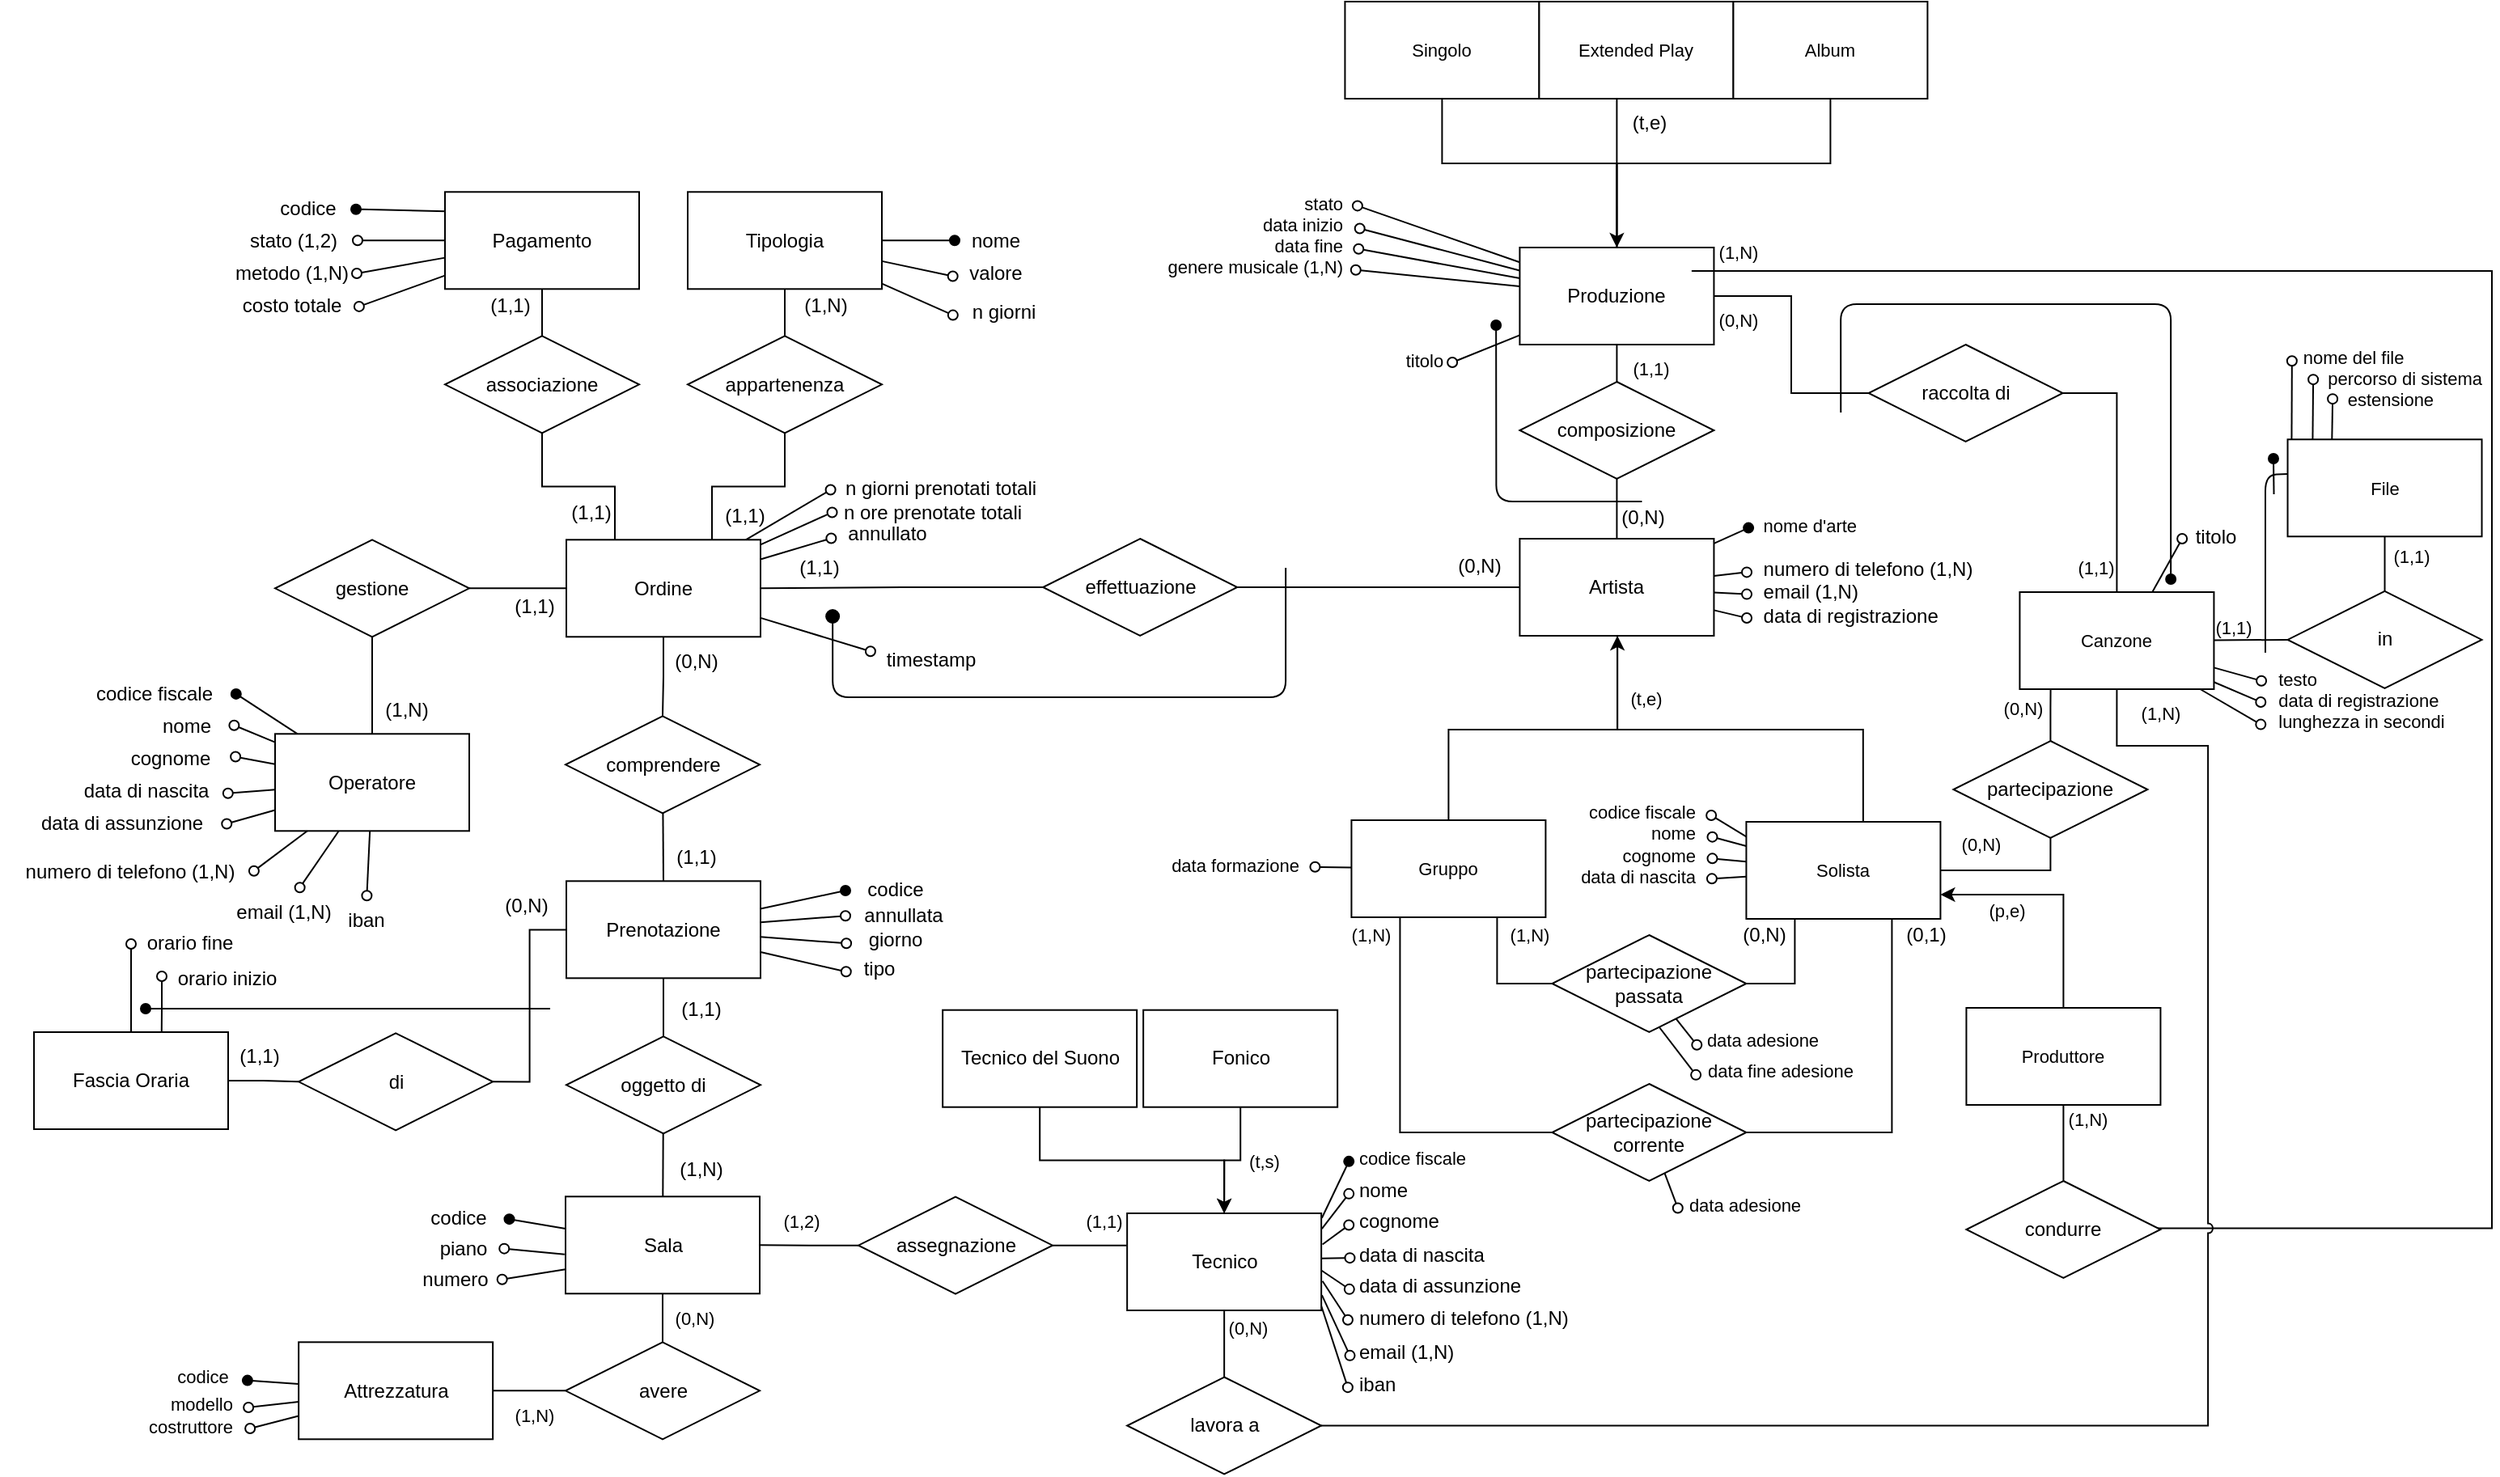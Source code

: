 <mxfile>
    <diagram id="3g2r9AfaQK4DRxRpGaNm" name="Page-1">
        <mxGraphModel dx="-55" dy="1113" grid="1" gridSize="10" guides="1" tooltips="1" connect="1" arrows="1" fold="1" page="1" pageScale="1" pageWidth="1169" pageHeight="827" math="0" shadow="0">
            <root>
                <mxCell id="0"/>
                <mxCell id="1" parent="0"/>
                <mxCell id="226" value="" style="edgeStyle=none;orthogonalLoop=1;jettySize=auto;html=1;rounded=0;strokeColor=default;align=center;verticalAlign=middle;fontFamily=Helvetica;fontSize=11;fontColor=default;labelBackgroundColor=default;endArrow=none;endFill=0;exitX=0.059;exitY=1.026;exitDx=0;exitDy=0;exitPerimeter=0;startArrow=oval;startFill=0;" parent="1" edge="1">
                    <mxGeometry width="100" relative="1" as="geometry">
                        <mxPoint x="4149.57" y="413.58" as="sourcePoint"/>
                        <mxPoint x="4149.22" y="451.41" as="targetPoint"/>
                        <Array as="points"/>
                    </mxGeometry>
                </mxCell>
                <mxCell id="227" value="" style="edgeStyle=none;orthogonalLoop=1;jettySize=auto;html=1;rounded=0;strokeColor=default;align=center;verticalAlign=middle;fontFamily=Helvetica;fontSize=11;fontColor=default;labelBackgroundColor=default;endArrow=none;endFill=0;exitX=0.059;exitY=1.026;exitDx=0;exitDy=0;exitPerimeter=0;startArrow=oval;startFill=0;entryX=0.343;entryY=0.01;entryDx=0;entryDy=0;entryPerimeter=0;" parent="1" edge="1">
                    <mxGeometry width="100" relative="1" as="geometry">
                        <mxPoint x="4161.57" y="425.58" as="sourcePoint"/>
                        <mxPoint x="4161.15" y="450.68" as="targetPoint"/>
                        <Array as="points"/>
                    </mxGeometry>
                </mxCell>
                <mxCell id="228" value="" style="edgeStyle=none;orthogonalLoop=1;jettySize=auto;html=1;rounded=0;strokeColor=default;align=center;verticalAlign=middle;fontFamily=Helvetica;fontSize=11;fontColor=default;labelBackgroundColor=default;endArrow=none;endFill=0;exitX=0.059;exitY=1.026;exitDx=0;exitDy=0;exitPerimeter=0;startArrow=oval;startFill=0;" parent="1" edge="1">
                    <mxGeometry width="100" relative="1" as="geometry">
                        <mxPoint x="4136.44" y="402.12" as="sourcePoint"/>
                        <mxPoint x="4136.22" y="452.56" as="targetPoint"/>
                        <Array as="points"/>
                    </mxGeometry>
                </mxCell>
                <mxCell id="233" value="" style="rounded=0;orthogonalLoop=1;jettySize=auto;html=1;startArrow=oval;startFill=0;endArrow=none;endFill=0;exitX=0.008;exitY=0.567;exitDx=0;exitDy=0;exitPerimeter=0;" parent="1" source="234" edge="1" target="262">
                    <mxGeometry relative="1" as="geometry">
                        <mxPoint x="3190.24" y="761.47" as="targetPoint"/>
                        <mxPoint x="3235.5" y="757.65" as="sourcePoint"/>
                    </mxGeometry>
                </mxCell>
                <mxCell id="234" value="giorno" style="text;html=1;align=center;verticalAlign=middle;resizable=0;points=[];autosize=1;strokeColor=none;fillColor=none;" parent="1" vertex="1">
                    <mxGeometry x="3242.57" y="745.13" width="60" height="30" as="geometry"/>
                </mxCell>
                <mxCell id="235" value="" style="rounded=0;orthogonalLoop=1;jettySize=auto;html=1;startArrow=oval;startFill=0;endArrow=none;endFill=0;exitX=-0.001;exitY=0.501;exitDx=0;exitDy=0;exitPerimeter=0;" parent="1" source="236" edge="1" target="262">
                    <mxGeometry relative="1" as="geometry">
                        <mxPoint x="3205.0" y="745.85" as="targetPoint"/>
                        <mxPoint x="3240" y="742.48" as="sourcePoint"/>
                        <Array as="points"/>
                    </mxGeometry>
                </mxCell>
                <mxCell id="236" value="annullata" style="text;html=1;align=center;verticalAlign=middle;resizable=0;points=[];autosize=1;strokeColor=none;fillColor=none;" parent="1" vertex="1">
                    <mxGeometry x="3242.57" y="730.13" width="70" height="30" as="geometry"/>
                </mxCell>
                <mxCell id="237" value="" style="edgeStyle=orthogonalEdgeStyle;rounded=0;orthogonalLoop=1;jettySize=auto;html=1;endArrow=none;endFill=0;" parent="1" source="241" edge="1">
                    <mxGeometry relative="1" as="geometry">
                        <mxPoint x="3055.0" y="388.65" as="targetPoint"/>
                    </mxGeometry>
                </mxCell>
                <mxCell id="238" style="rounded=0;orthogonalLoop=1;jettySize=auto;html=1;endArrow=oval;endFill=0;" parent="1" source="241" target="271" edge="1">
                    <mxGeometry relative="1" as="geometry"/>
                </mxCell>
                <mxCell id="239" style="rounded=0;orthogonalLoop=1;jettySize=auto;html=1;endArrow=oval;endFill=0;entryX=0.95;entryY=0.512;entryDx=0;entryDy=0;entryPerimeter=0;" parent="1" source="241" target="272" edge="1">
                    <mxGeometry relative="1" as="geometry"/>
                </mxCell>
                <mxCell id="240" style="rounded=0;orthogonalLoop=1;jettySize=auto;html=1;endArrow=oval;endFill=0;entryX=0.966;entryY=0.527;entryDx=0;entryDy=0;entryPerimeter=0;" parent="1" source="241" target="273" edge="1">
                    <mxGeometry relative="1" as="geometry"/>
                </mxCell>
                <mxCell id="241" value="Pagamento" style="whiteSpace=wrap;html=1;" parent="1" vertex="1">
                    <mxGeometry x="2995" y="297.65" width="120" height="60" as="geometry"/>
                </mxCell>
                <mxCell id="242" value="" style="edgeStyle=orthogonalEdgeStyle;rounded=0;orthogonalLoop=1;jettySize=auto;html=1;endArrow=none;endFill=0;exitX=0.75;exitY=0;exitDx=0;exitDy=0;entryX=0.5;entryY=1;entryDx=0;entryDy=0;" parent="1" source="245" target="258" edge="1">
                    <mxGeometry relative="1" as="geometry"/>
                </mxCell>
                <mxCell id="243" value="" style="edgeStyle=orthogonalEdgeStyle;rounded=0;orthogonalLoop=1;jettySize=auto;html=1;endArrow=none;endFill=0;" parent="1" source="245" target="261" edge="1">
                    <mxGeometry relative="1" as="geometry"/>
                </mxCell>
                <mxCell id="244" style="rounded=0;orthogonalLoop=1;jettySize=auto;html=1;endArrow=oval;endFill=0;entryX=0.016;entryY=0.576;entryDx=0;entryDy=0;entryPerimeter=0;" parent="1" source="245" target="288" edge="1">
                    <mxGeometry relative="1" as="geometry">
                        <mxPoint x="3326" y="483.65" as="targetPoint"/>
                    </mxGeometry>
                </mxCell>
                <mxCell id="245" value="Ordine" style="whiteSpace=wrap;html=1;" parent="1" vertex="1">
                    <mxGeometry x="3070" y="512.65" width="120" height="60" as="geometry"/>
                </mxCell>
                <mxCell id="246" style="rounded=0;orthogonalLoop=1;jettySize=auto;html=1;endArrow=oval;endFill=1;entryX=1.009;entryY=0.51;entryDx=0;entryDy=0;entryPerimeter=0;" parent="1" source="252" target="275" edge="1">
                    <mxGeometry relative="1" as="geometry"/>
                </mxCell>
                <mxCell id="247" style="rounded=0;orthogonalLoop=1;jettySize=auto;html=1;endArrow=oval;endFill=0;entryX=0.995;entryY=0.49;entryDx=0;entryDy=0;entryPerimeter=0;" parent="1" source="252" target="276" edge="1">
                    <mxGeometry relative="1" as="geometry"/>
                </mxCell>
                <mxCell id="248" style="rounded=0;orthogonalLoop=1;jettySize=auto;html=1;strokeColor=default;align=center;verticalAlign=middle;fontFamily=Helvetica;fontSize=11;fontColor=default;labelBackgroundColor=default;endArrow=oval;endFill=0;entryX=1.007;entryY=0.471;entryDx=0;entryDy=0;entryPerimeter=0;" parent="1" source="252" target="277" edge="1">
                    <mxGeometry relative="1" as="geometry"/>
                </mxCell>
                <mxCell id="249" style="rounded=0;orthogonalLoop=1;jettySize=auto;html=1;strokeColor=default;align=center;verticalAlign=middle;fontFamily=Helvetica;fontSize=11;fontColor=default;labelBackgroundColor=default;endArrow=oval;endFill=0;entryX=1.009;entryY=0.557;entryDx=0;entryDy=0;entryPerimeter=0;" parent="1" source="252" target="278" edge="1">
                    <mxGeometry relative="1" as="geometry"/>
                </mxCell>
                <mxCell id="250" style="rounded=0;orthogonalLoop=1;jettySize=auto;html=1;strokeColor=default;align=center;verticalAlign=middle;fontFamily=Helvetica;fontSize=11;fontColor=default;labelBackgroundColor=default;endArrow=oval;endFill=0;entryX=1.001;entryY=0.519;entryDx=0;entryDy=0;entryPerimeter=0;" parent="1" source="252" target="279" edge="1">
                    <mxGeometry relative="1" as="geometry"/>
                </mxCell>
                <mxCell id="251" value="" style="edgeStyle=orthogonalEdgeStyle;rounded=0;orthogonalLoop=1;jettySize=auto;html=1;endArrow=none;endFill=0;" parent="1" source="252" target="256" edge="1">
                    <mxGeometry relative="1" as="geometry"/>
                </mxCell>
                <mxCell id="252" value="Operatore" style="whiteSpace=wrap;html=1;" parent="1" vertex="1">
                    <mxGeometry x="2890" y="632.65" width="120" height="60" as="geometry"/>
                </mxCell>
                <mxCell id="253" style="edgeStyle=orthogonalEdgeStyle;rounded=0;orthogonalLoop=1;jettySize=auto;html=1;entryX=0.25;entryY=0;entryDx=0;entryDy=0;endArrow=none;endFill=0;" parent="1" source="254" target="245" edge="1">
                    <mxGeometry relative="1" as="geometry"/>
                </mxCell>
                <mxCell id="254" value="associazione" style="shape=rhombus;perimeter=rhombusPerimeter;whiteSpace=wrap;html=1;align=center;" parent="1" vertex="1">
                    <mxGeometry x="2995" y="386.65" width="120" height="60" as="geometry"/>
                </mxCell>
                <mxCell id="255" value="" style="edgeStyle=orthogonalEdgeStyle;rounded=0;orthogonalLoop=1;jettySize=auto;html=1;endArrow=none;endFill=0;" parent="1" source="256" target="245" edge="1">
                    <mxGeometry relative="1" as="geometry"/>
                </mxCell>
                <mxCell id="256" value="gestione" style="shape=rhombus;perimeter=rhombusPerimeter;whiteSpace=wrap;html=1;align=center;" parent="1" vertex="1">
                    <mxGeometry x="2890" y="512.65" width="120" height="60" as="geometry"/>
                </mxCell>
                <mxCell id="257" value="" style="edgeStyle=orthogonalEdgeStyle;rounded=0;orthogonalLoop=1;jettySize=auto;html=1;endArrow=none;endFill=0;entryX=0.5;entryY=1;entryDx=0;entryDy=0;" parent="1" target="259" edge="1">
                    <mxGeometry relative="1" as="geometry">
                        <mxPoint x="3205.0" y="388.65" as="sourcePoint"/>
                    </mxGeometry>
                </mxCell>
                <mxCell id="258" value="appartenenza" style="shape=rhombus;perimeter=rhombusPerimeter;whiteSpace=wrap;html=1;align=center;" parent="1" vertex="1">
                    <mxGeometry x="3145" y="386.65" width="120" height="60" as="geometry"/>
                </mxCell>
                <mxCell id="259" value="Tipologia" style="whiteSpace=wrap;html=1;" parent="1" vertex="1">
                    <mxGeometry x="3145" y="297.65" width="120" height="60" as="geometry"/>
                </mxCell>
                <mxCell id="260" style="edgeStyle=none;html=1;entryX=0.5;entryY=0;entryDx=0;entryDy=0;endArrow=none;endFill=0;" parent="1" source="261" target="262" edge="1">
                    <mxGeometry relative="1" as="geometry"/>
                </mxCell>
                <mxCell id="261" value="comprendere" style="shape=rhombus;perimeter=rhombusPerimeter;whiteSpace=wrap;html=1;align=center;" parent="1" vertex="1">
                    <mxGeometry x="3069.5" y="621.65" width="120" height="60" as="geometry"/>
                </mxCell>
                <mxCell id="459" style="edgeStyle=orthogonalEdgeStyle;html=1;entryX=1;entryY=0.5;entryDx=0;entryDy=0;endArrow=none;endFill=0;rounded=0;" edge="1" parent="1" source="262" target="458">
                    <mxGeometry relative="1" as="geometry"/>
                </mxCell>
                <mxCell id="262" value="Prenotazione" style="whiteSpace=wrap;html=1;" parent="1" vertex="1">
                    <mxGeometry x="3070" y="723.65" width="120" height="60" as="geometry"/>
                </mxCell>
                <mxCell id="263" value="(1,1)" style="text;html=1;align=center;verticalAlign=middle;resizable=0;points=[];autosize=1;strokeColor=none;fillColor=none;" parent="1" vertex="1">
                    <mxGeometry x="3010" y="352.65" width="50" height="30" as="geometry"/>
                </mxCell>
                <mxCell id="264" value="(1,1)" style="text;html=1;align=center;verticalAlign=middle;resizable=0;points=[];autosize=1;strokeColor=none;fillColor=none;" parent="1" vertex="1">
                    <mxGeometry x="3024.57" y="539.0" width="50" height="30" as="geometry"/>
                </mxCell>
                <mxCell id="265" value="(1,1)" style="text;html=1;align=center;verticalAlign=middle;resizable=0;points=[];autosize=1;strokeColor=none;fillColor=none;" parent="1" vertex="1">
                    <mxGeometry x="3155" y="482.65" width="50" height="30" as="geometry"/>
                </mxCell>
                <mxCell id="266" value="(1,1)" style="text;html=1;align=center;verticalAlign=middle;resizable=0;points=[];autosize=1;strokeColor=none;fillColor=none;" parent="1" vertex="1">
                    <mxGeometry x="3060" y="481.15" width="50" height="30" as="geometry"/>
                </mxCell>
                <mxCell id="267" value="(1,N)" style="text;html=1;align=center;verticalAlign=middle;resizable=0;points=[];autosize=1;strokeColor=none;fillColor=none;" parent="1" vertex="1">
                    <mxGeometry x="3205" y="352.65" width="50" height="30" as="geometry"/>
                </mxCell>
                <mxCell id="268" value="(1,1)" style="text;html=1;align=center;verticalAlign=middle;resizable=0;points=[];autosize=1;strokeColor=none;fillColor=none;" parent="1" vertex="1">
                    <mxGeometry x="3200.5" y="515" width="50" height="30" as="geometry"/>
                </mxCell>
                <mxCell id="269" value="(1,N)" style="text;html=1;align=center;verticalAlign=middle;resizable=0;points=[];autosize=1;strokeColor=none;fillColor=none;" parent="1" vertex="1">
                    <mxGeometry x="2946" y="602.65" width="50" height="30" as="geometry"/>
                </mxCell>
                <mxCell id="270" value="codice" style="text;html=1;align=center;verticalAlign=middle;resizable=0;points=[];autosize=1;strokeColor=none;fillColor=none;horizontal=1;" parent="1" vertex="1">
                    <mxGeometry x="2880" y="292.65" width="60" height="30" as="geometry"/>
                </mxCell>
                <mxCell id="271" value="&lt;div&gt;stato (1,2)&lt;/div&gt;" style="text;html=1;align=center;verticalAlign=middle;resizable=0;points=[];autosize=1;strokeColor=none;fillColor=none;" parent="1" vertex="1">
                    <mxGeometry x="2861" y="312.65" width="80" height="30" as="geometry"/>
                </mxCell>
                <mxCell id="272" value="&lt;div align=&quot;center&quot;&gt;metodo (1,N)&lt;/div&gt;" style="text;html=1;align=center;verticalAlign=middle;resizable=0;points=[];autosize=1;strokeColor=none;fillColor=none;" parent="1" vertex="1">
                    <mxGeometry x="2855" y="332.65" width="90" height="30" as="geometry"/>
                </mxCell>
                <mxCell id="273" value="&lt;div&gt;costo totale&lt;br&gt;&lt;/div&gt;" style="text;html=1;align=center;verticalAlign=middle;resizable=0;points=[];autosize=1;strokeColor=none;fillColor=none;" parent="1" vertex="1">
                    <mxGeometry x="2855" y="352.65" width="90" height="30" as="geometry"/>
                </mxCell>
                <mxCell id="274" style="rounded=0;orthogonalLoop=1;jettySize=auto;html=1;endArrow=oval;endFill=1;exitX=0.003;exitY=0.2;exitDx=0;exitDy=0;exitPerimeter=0;" parent="1" source="241" target="270" edge="1">
                    <mxGeometry relative="1" as="geometry">
                        <mxPoint x="3005" y="267.65" as="targetPoint"/>
                    </mxGeometry>
                </mxCell>
                <mxCell id="275" value="codice fiscale" style="text;html=1;align=center;verticalAlign=middle;resizable=0;points=[];autosize=1;strokeColor=none;fillColor=none;" parent="1" vertex="1">
                    <mxGeometry x="2765" y="592.65" width="100" height="30" as="geometry"/>
                </mxCell>
                <mxCell id="276" value="nome" style="text;html=1;align=center;verticalAlign=middle;resizable=0;points=[];autosize=1;strokeColor=none;fillColor=none;" parent="1" vertex="1">
                    <mxGeometry x="2805" y="612.65" width="60" height="30" as="geometry"/>
                </mxCell>
                <mxCell id="277" value="cognome" style="text;html=1;align=center;verticalAlign=middle;resizable=0;points=[];autosize=1;strokeColor=none;fillColor=none;" parent="1" vertex="1">
                    <mxGeometry x="2785" y="632.65" width="80" height="30" as="geometry"/>
                </mxCell>
                <mxCell id="278" value="data di nascita" style="text;html=1;align=center;verticalAlign=middle;resizable=0;points=[];autosize=1;strokeColor=none;fillColor=none;" parent="1" vertex="1">
                    <mxGeometry x="2760" y="652.65" width="100" height="30" as="geometry"/>
                </mxCell>
                <mxCell id="279" value="data di assunzione" style="text;html=1;align=center;verticalAlign=middle;resizable=0;points=[];autosize=1;strokeColor=none;fillColor=none;" parent="1" vertex="1">
                    <mxGeometry x="2730" y="672.65" width="130" height="30" as="geometry"/>
                </mxCell>
                <mxCell id="280" value="numero di telefono (1,N)" style="text;html=1;align=center;verticalAlign=middle;resizable=0;points=[];autosize=1;strokeColor=none;fillColor=none;" parent="1" vertex="1">
                    <mxGeometry x="2720" y="702.65" width="160" height="30" as="geometry"/>
                </mxCell>
                <mxCell id="281" value="iban" style="text;html=1;align=center;verticalAlign=middle;resizable=0;points=[];autosize=1;strokeColor=none;fillColor=none;" parent="1" vertex="1">
                    <mxGeometry x="2921" y="732.65" width="50" height="30" as="geometry"/>
                </mxCell>
                <mxCell id="282" style="rounded=0;orthogonalLoop=1;jettySize=auto;html=1;entryX=0.981;entryY=0.49;entryDx=0;entryDy=0;entryPerimeter=0;strokeColor=default;align=center;verticalAlign=middle;fontFamily=Helvetica;fontSize=11;fontColor=default;labelBackgroundColor=default;endArrow=oval;endFill=0;" parent="1" source="252" target="280" edge="1">
                    <mxGeometry relative="1" as="geometry"/>
                </mxCell>
                <mxCell id="283" style="rounded=0;orthogonalLoop=1;jettySize=auto;html=1;strokeColor=default;align=center;verticalAlign=middle;fontFamily=Helvetica;fontSize=11;fontColor=default;labelBackgroundColor=default;endArrow=oval;endFill=0;" parent="1" source="252" target="281" edge="1">
                    <mxGeometry relative="1" as="geometry">
                        <mxPoint x="2960" y="737.65" as="targetPoint"/>
                    </mxGeometry>
                </mxCell>
                <mxCell id="284" value="email (1,N)" style="text;html=1;align=center;verticalAlign=middle;resizable=0;points=[];autosize=1;strokeColor=none;fillColor=none;" parent="1" vertex="1">
                    <mxGeometry x="2855" y="727.65" width="80" height="30" as="geometry"/>
                </mxCell>
                <mxCell id="285" style="rounded=0;orthogonalLoop=1;jettySize=auto;html=1;strokeColor=default;align=center;verticalAlign=middle;fontFamily=Helvetica;fontSize=11;fontColor=default;labelBackgroundColor=default;endArrow=oval;endFill=0;" parent="1" source="252" target="284" edge="1">
                    <mxGeometry relative="1" as="geometry"/>
                </mxCell>
                <mxCell id="286" value="n giorni prenotati totali" style="text;html=1;align=center;verticalAlign=middle;resizable=0;points=[];autosize=1;strokeColor=none;fillColor=none;" parent="1" vertex="1">
                    <mxGeometry x="3230.5" y="466.15" width="140" height="30" as="geometry"/>
                </mxCell>
                <mxCell id="287" value="n ore prenotate totali" style="text;html=1;align=center;verticalAlign=middle;resizable=0;points=[];autosize=1;strokeColor=none;fillColor=none;" parent="1" vertex="1">
                    <mxGeometry x="3230.5" y="480.63" width="130" height="30" as="geometry"/>
                </mxCell>
                <mxCell id="288" value="annullato" style="text;html=1;align=center;verticalAlign=middle;resizable=0;points=[];autosize=1;strokeColor=none;fillColor=none;" parent="1" vertex="1">
                    <mxGeometry x="3232.57" y="494.48" width="70" height="30" as="geometry"/>
                </mxCell>
                <mxCell id="289" value="" style="rounded=0;orthogonalLoop=1;jettySize=auto;html=1;endArrow=none;endFill=0;startArrow=oval;startFill=1;" parent="1" source="290" target="259" edge="1">
                    <mxGeometry relative="1" as="geometry"/>
                </mxCell>
                <mxCell id="290" value="nome" style="text;html=1;align=center;verticalAlign=middle;resizable=0;points=[];autosize=1;strokeColor=none;fillColor=none;" parent="1" vertex="1">
                    <mxGeometry x="3310" y="312.65" width="50" height="30" as="geometry"/>
                </mxCell>
                <mxCell id="291" value="" style="rounded=0;orthogonalLoop=1;jettySize=auto;html=1;endArrow=none;endFill=0;startArrow=oval;startFill=0;exitX=0.064;exitY=0.571;exitDx=0;exitDy=0;exitPerimeter=0;" parent="1" source="292" target="259" edge="1">
                    <mxGeometry relative="1" as="geometry"/>
                </mxCell>
                <mxCell id="292" value="valore" style="text;html=1;align=center;verticalAlign=middle;resizable=0;points=[];autosize=1;strokeColor=none;fillColor=none;" parent="1" vertex="1">
                    <mxGeometry x="3305" y="332.65" width="60" height="30" as="geometry"/>
                </mxCell>
                <mxCell id="293" value="" style="rounded=0;orthogonalLoop=1;jettySize=auto;html=1;endArrow=none;endFill=0;startArrow=oval;startFill=0;exitX=0.028;exitY=0.538;exitDx=0;exitDy=0;exitPerimeter=0;" parent="1" target="259" edge="1">
                    <mxGeometry relative="1" as="geometry">
                        <mxPoint x="3308.92" y="373.79" as="sourcePoint"/>
                    </mxGeometry>
                </mxCell>
                <mxCell id="294" value="n giorni" style="text;html=1;align=center;verticalAlign=middle;resizable=0;points=[];autosize=1;strokeColor=none;fillColor=none;" parent="1" vertex="1">
                    <mxGeometry x="3310" y="356.65" width="60" height="30" as="geometry"/>
                </mxCell>
                <mxCell id="295" style="rounded=0;orthogonalLoop=1;jettySize=auto;html=1;entryX=0.029;entryY=0.503;entryDx=0;entryDy=0;entryPerimeter=0;strokeColor=default;align=center;verticalAlign=middle;fontFamily=Helvetica;fontSize=11;fontColor=default;labelBackgroundColor=default;endArrow=oval;endFill=0;" parent="1" source="245" target="287" edge="1">
                    <mxGeometry relative="1" as="geometry"/>
                </mxCell>
                <mxCell id="296" style="rounded=0;orthogonalLoop=1;jettySize=auto;html=1;entryX=0.02;entryY=0.521;entryDx=0;entryDy=0;entryPerimeter=0;strokeColor=default;align=center;verticalAlign=middle;fontFamily=Helvetica;fontSize=11;fontColor=default;labelBackgroundColor=default;endArrow=oval;endFill=0;" parent="1" source="245" target="286" edge="1">
                    <mxGeometry relative="1" as="geometry"/>
                </mxCell>
                <mxCell id="297" style="rounded=0;orthogonalLoop=1;jettySize=auto;html=1;entryX=0.037;entryY=0.321;entryDx=0;entryDy=0;entryPerimeter=0;strokeColor=default;align=center;verticalAlign=middle;fontFamily=Helvetica;fontSize=11;fontColor=default;labelBackgroundColor=default;endArrow=oval;endFill=0;" parent="1" source="245" target="300" edge="1">
                    <mxGeometry relative="1" as="geometry">
                        <mxPoint x="3224.72" y="459.74" as="targetPoint"/>
                    </mxGeometry>
                </mxCell>
                <mxCell id="298" value="(1,1)" style="text;html=1;align=center;verticalAlign=middle;resizable=0;points=[];autosize=1;strokeColor=none;fillColor=none;" parent="1" vertex="1">
                    <mxGeometry x="3125" y="693.65" width="50" height="30" as="geometry"/>
                </mxCell>
                <mxCell id="299" value="(0,N)" style="text;html=1;align=center;verticalAlign=middle;resizable=0;points=[];autosize=1;strokeColor=none;fillColor=none;" parent="1" vertex="1">
                    <mxGeometry x="3125" y="572.65" width="50" height="30" as="geometry"/>
                </mxCell>
                <mxCell id="300" value="timestamp" style="text;html=1;align=center;verticalAlign=middle;resizable=0;points=[];autosize=1;strokeColor=none;fillColor=none;" parent="1" vertex="1">
                    <mxGeometry x="3255" y="572.0" width="80" height="30" as="geometry"/>
                </mxCell>
                <mxCell id="301" value="" style="rounded=0;orthogonalLoop=1;jettySize=auto;html=1;endArrow=oval;endFill=1;entryX=1.028;entryY=0.524;entryDx=0;entryDy=0;entryPerimeter=0;" parent="1" source="310" target="305" edge="1">
                    <mxGeometry relative="1" as="geometry">
                        <mxPoint x="3037" y="948.65" as="targetPoint"/>
                    </mxGeometry>
                </mxCell>
                <mxCell id="302" value="" style="edgeStyle=none;html=1;strokeWidth=1;endArrow=none;endFill=0;" parent="1" source="310" target="306" edge="1">
                    <mxGeometry relative="1" as="geometry"/>
                </mxCell>
                <mxCell id="303" style="edgeStyle=none;html=1;strokeWidth=1;endArrow=none;endFill=0;entryX=0.5;entryY=1;entryDx=0;entryDy=0;" parent="1" source="306" target="262" edge="1">
                    <mxGeometry relative="1" as="geometry">
                        <mxPoint x="3063.38" y="754.318" as="targetPoint"/>
                    </mxGeometry>
                </mxCell>
                <mxCell id="304" value="(1,1)" style="text;html=1;align=center;verticalAlign=middle;resizable=0;points=[];autosize=1;strokeColor=none;fillColor=none;" parent="1" vertex="1">
                    <mxGeometry x="3127.5" y="787.65" width="50" height="30" as="geometry"/>
                </mxCell>
                <mxCell id="305" value="codice" style="text;html=1;align=center;verticalAlign=middle;resizable=0;points=[];autosize=1;strokeColor=none;fillColor=none;" parent="1" vertex="1">
                    <mxGeometry x="2973.07" y="916.85" width="60" height="30" as="geometry"/>
                </mxCell>
                <mxCell id="306" value="oggetto di" style="shape=rhombus;perimeter=rhombusPerimeter;whiteSpace=wrap;html=1;align=center;" parent="1" vertex="1">
                    <mxGeometry x="3070" y="819.65" width="120" height="60" as="geometry"/>
                </mxCell>
                <mxCell id="307" style="edgeStyle=none;html=1;exitX=-0.005;exitY=0.596;exitDx=0;exitDy=0;entryX=1.011;entryY=0.499;entryDx=0;entryDy=0;entryPerimeter=0;strokeWidth=1;endArrow=oval;endFill=0;exitPerimeter=0;" parent="1" source="310" target="313" edge="1">
                    <mxGeometry relative="1" as="geometry"/>
                </mxCell>
                <mxCell id="308" style="edgeStyle=none;html=1;exitX=0;exitY=0.75;exitDx=0;exitDy=0;entryX=0.989;entryY=0.505;entryDx=0;entryDy=0;entryPerimeter=0;strokeWidth=1;endArrow=oval;endFill=0;" parent="1" source="310" target="314" edge="1">
                    <mxGeometry relative="1" as="geometry"/>
                </mxCell>
                <mxCell id="309" value="" style="edgeStyle=orthogonalEdgeStyle;rounded=0;orthogonalLoop=1;jettySize=auto;html=1;strokeColor=default;align=center;verticalAlign=middle;fontFamily=Helvetica;fontSize=11;fontColor=default;labelBackgroundColor=default;endArrow=none;endFill=0;" parent="1" source="310" target="355" edge="1">
                    <mxGeometry relative="1" as="geometry"/>
                </mxCell>
                <mxCell id="310" value="Sala" style="whiteSpace=wrap;html=1;" parent="1" vertex="1">
                    <mxGeometry x="3069.5" y="918.65" width="120" height="60" as="geometry"/>
                </mxCell>
                <mxCell id="311" value="(1,N)" style="text;html=1;align=center;verticalAlign=middle;resizable=0;points=[];autosize=1;strokeColor=none;fillColor=none;" parent="1" vertex="1">
                    <mxGeometry x="3127.5" y="886.85" width="50" height="30" as="geometry"/>
                </mxCell>
                <mxCell id="313" value="piano" style="text;html=1;align=center;verticalAlign=middle;resizable=0;points=[];autosize=1;strokeColor=none;fillColor=none;" parent="1" vertex="1">
                    <mxGeometry x="2981.07" y="935.85" width="50" height="30" as="geometry"/>
                </mxCell>
                <mxCell id="314" value="numero" style="text;html=1;align=center;verticalAlign=middle;resizable=0;points=[];autosize=1;strokeColor=none;fillColor=none;" parent="1" vertex="1">
                    <mxGeometry x="2971" y="954.75" width="60" height="30" as="geometry"/>
                </mxCell>
                <mxCell id="315" value="" style="edgeStyle=orthogonalEdgeStyle;rounded=0;html=1;startArrow=none;startFill=0;endArrow=none;endFill=0;" parent="1" source="353" target="354" edge="1">
                    <mxGeometry relative="1" as="geometry"/>
                </mxCell>
                <mxCell id="316" style="html=1;startArrow=none;startFill=0;endArrow=oval;endFill=1;entryX=0.973;entryY=0.585;entryDx=0;entryDy=0;entryPerimeter=0;rounded=0;" parent="1" source="347" target="335" edge="1">
                    <mxGeometry relative="1" as="geometry">
                        <mxPoint x="2813.82" y="1024.65" as="targetPoint"/>
                        <mxPoint x="2764.26" y="1024.65" as="sourcePoint"/>
                    </mxGeometry>
                </mxCell>
                <mxCell id="317" value="" style="edgeStyle=orthogonalEdgeStyle;rounded=0;html=1;startArrow=none;startFill=0;endArrow=none;endFill=0;" parent="1" source="355" target="347" edge="1">
                    <mxGeometry relative="1" as="geometry"/>
                </mxCell>
                <mxCell id="318" value="" style="edgeStyle=orthogonalEdgeStyle;rounded=0;orthogonalLoop=1;jettySize=auto;html=1;strokeColor=default;align=center;verticalAlign=middle;fontFamily=Helvetica;fontSize=11;fontColor=default;labelBackgroundColor=default;endArrow=none;endFill=0;entryX=1;entryY=0.5;entryDx=0;entryDy=0;" parent="1" source="320" target="310" edge="1">
                    <mxGeometry relative="1" as="geometry"/>
                </mxCell>
                <mxCell id="319" style="edgeStyle=orthogonalEdgeStyle;rounded=0;orthogonalLoop=1;jettySize=auto;html=1;entryX=-0.003;entryY=0.331;entryDx=0;entryDy=0;strokeColor=default;align=center;verticalAlign=middle;fontFamily=Helvetica;fontSize=11;fontColor=default;labelBackgroundColor=default;endArrow=none;endFill=0;entryPerimeter=0;" parent="1" source="320" target="353" edge="1">
                    <mxGeometry relative="1" as="geometry">
                        <Array as="points"/>
                    </mxGeometry>
                </mxCell>
                <mxCell id="320" value="assegnazione" style="shape=rhombus;perimeter=rhombusPerimeter;whiteSpace=wrap;html=1;align=center;" parent="1" vertex="1">
                    <mxGeometry x="3250.5" y="918.85" width="120" height="60" as="geometry"/>
                </mxCell>
                <mxCell id="321" style="edgeStyle=orthogonalEdgeStyle;rounded=0;orthogonalLoop=1;jettySize=auto;html=1;entryX=0.5;entryY=0;entryDx=0;entryDy=0;strokeColor=default;align=center;verticalAlign=middle;fontFamily=Helvetica;fontSize=11;fontColor=default;labelBackgroundColor=default;endArrow=classic;endFill=1;" parent="1" source="322" target="353" edge="1">
                    <mxGeometry relative="1" as="geometry"/>
                </mxCell>
                <mxCell id="322" value="Tecnico del Suono" style="whiteSpace=wrap;html=1;" parent="1" vertex="1">
                    <mxGeometry x="3302.57" y="803.35" width="120" height="60" as="geometry"/>
                </mxCell>
                <mxCell id="323" style="edgeStyle=orthogonalEdgeStyle;rounded=0;orthogonalLoop=1;jettySize=auto;html=1;entryX=0.5;entryY=0;entryDx=0;entryDy=0;strokeColor=default;align=center;verticalAlign=middle;fontFamily=Helvetica;fontSize=11;fontColor=default;labelBackgroundColor=default;endArrow=classic;endFill=1;" parent="1" source="324" target="353" edge="1">
                    <mxGeometry relative="1" as="geometry"/>
                </mxCell>
                <mxCell id="324" value="Fonico" style="whiteSpace=wrap;html=1;" parent="1" vertex="1">
                    <mxGeometry x="3426.57" y="803.35" width="120" height="60" as="geometry"/>
                </mxCell>
                <mxCell id="325" style="rounded=0;orthogonalLoop=1;jettySize=auto;html=1;strokeColor=default;align=center;verticalAlign=middle;fontFamily=Helvetica;fontSize=11;fontColor=default;labelBackgroundColor=default;endArrow=none;endFill=0;entryX=1;entryY=0.044;entryDx=0;entryDy=0;entryPerimeter=0;exitX=-0.048;exitY=0.556;exitDx=0;exitDy=0;exitPerimeter=0;startArrow=oval;startFill=1;" parent="1" source="337" edge="1">
                    <mxGeometry relative="1" as="geometry">
                        <mxPoint x="3536.93" y="931.89" as="targetPoint"/>
                    </mxGeometry>
                </mxCell>
                <mxCell id="326" style="edgeStyle=none;rounded=0;orthogonalLoop=1;jettySize=auto;html=1;entryX=1;entryY=0.156;entryDx=0;entryDy=0;entryPerimeter=0;strokeColor=default;align=center;verticalAlign=middle;fontFamily=Helvetica;fontSize=11;fontColor=default;labelBackgroundColor=default;endArrow=none;endFill=0;exitX=-0.072;exitY=0.556;exitDx=0;exitDy=0;exitPerimeter=0;startArrow=oval;startFill=0;" parent="1" source="338" edge="1">
                    <mxGeometry relative="1" as="geometry">
                        <mxPoint x="3536.93" y="938.61" as="targetPoint"/>
                    </mxGeometry>
                </mxCell>
                <mxCell id="327" style="edgeStyle=none;rounded=0;orthogonalLoop=1;jettySize=auto;html=1;entryX=1.003;entryY=0.317;entryDx=0;entryDy=0;entryPerimeter=0;strokeColor=default;align=center;verticalAlign=middle;fontFamily=Helvetica;fontSize=11;fontColor=default;labelBackgroundColor=default;endArrow=none;endFill=0;startArrow=oval;startFill=0;exitX=-0.054;exitY=0.567;exitDx=0;exitDy=0;exitPerimeter=0;" parent="1" source="339" edge="1">
                    <mxGeometry relative="1" as="geometry">
                        <mxPoint x="3537.29" y="948.27" as="targetPoint"/>
                    </mxGeometry>
                </mxCell>
                <mxCell id="328" style="edgeStyle=none;rounded=0;orthogonalLoop=1;jettySize=auto;html=1;entryX=1;entryY=0.461;entryDx=0;entryDy=0;entryPerimeter=0;strokeColor=default;align=center;verticalAlign=middle;fontFamily=Helvetica;fontSize=11;fontColor=default;labelBackgroundColor=default;endArrow=none;endFill=0;startArrow=oval;startFill=0;exitX=-0.037;exitY=0.544;exitDx=0;exitDy=0;exitPerimeter=0;" parent="1" source="340" edge="1">
                    <mxGeometry relative="1" as="geometry">
                        <mxPoint x="3536.93" y="956.91" as="targetPoint"/>
                    </mxGeometry>
                </mxCell>
                <mxCell id="329" style="edgeStyle=none;rounded=0;orthogonalLoop=1;jettySize=auto;html=1;entryX=0.997;entryY=0.583;entryDx=0;entryDy=0;entryPerimeter=0;strokeColor=default;align=center;verticalAlign=middle;fontFamily=Helvetica;fontSize=11;fontColor=default;labelBackgroundColor=default;endArrow=none;endFill=0;startArrow=oval;startFill=0;exitX=-0.031;exitY=0.556;exitDx=0;exitDy=0;exitPerimeter=0;" parent="1" source="341" edge="1">
                    <mxGeometry relative="1" as="geometry">
                        <mxPoint x="3596.93" y="974.25" as="sourcePoint"/>
                        <mxPoint x="3536.57" y="964.23" as="targetPoint"/>
                    </mxGeometry>
                </mxCell>
                <mxCell id="330" style="edgeStyle=none;rounded=0;orthogonalLoop=1;jettySize=auto;html=1;entryX=1.003;entryY=0.694;entryDx=0;entryDy=0;entryPerimeter=0;strokeColor=default;align=center;verticalAlign=middle;fontFamily=Helvetica;fontSize=11;fontColor=default;labelBackgroundColor=default;endArrow=none;endFill=0;exitX=-0.031;exitY=0.522;exitDx=0;exitDy=0;exitPerimeter=0;startArrow=oval;startFill=0;" parent="1" source="342" edge="1">
                    <mxGeometry relative="1" as="geometry">
                        <mxPoint x="3537.29" y="970.89" as="targetPoint"/>
                    </mxGeometry>
                </mxCell>
                <mxCell id="331" style="edgeStyle=none;rounded=0;orthogonalLoop=1;jettySize=auto;html=1;entryX=1;entryY=0.839;entryDx=0;entryDy=0;entryPerimeter=0;strokeColor=default;align=center;verticalAlign=middle;fontFamily=Helvetica;fontSize=11;fontColor=default;labelBackgroundColor=default;endArrow=none;endFill=0;exitX=-0.046;exitY=0.556;exitDx=0;exitDy=0;exitPerimeter=0;startArrow=oval;startFill=0;" parent="1" source="344" edge="1">
                    <mxGeometry relative="1" as="geometry">
                        <mxPoint x="3536.93" y="979.59" as="targetPoint"/>
                    </mxGeometry>
                </mxCell>
                <mxCell id="332" style="edgeStyle=none;rounded=0;orthogonalLoop=1;jettySize=auto;html=1;entryX=0.997;entryY=0.95;entryDx=0;entryDy=0;entryPerimeter=0;strokeColor=default;align=center;verticalAlign=middle;fontFamily=Helvetica;fontSize=11;fontColor=default;labelBackgroundColor=default;endArrow=none;endFill=0;exitX=-0.1;exitY=0.544;exitDx=0;exitDy=0;exitPerimeter=0;startArrow=oval;startFill=0;" parent="1" source="343" edge="1">
                    <mxGeometry relative="1" as="geometry">
                        <mxPoint x="3536.57" y="986.25" as="targetPoint"/>
                    </mxGeometry>
                </mxCell>
                <mxCell id="333" value="&lt;div align=&quot;right&quot;&gt;modello&lt;/div&gt;&lt;div align=&quot;right&quot;&gt;costruttore&lt;br&gt;&lt;/div&gt;" style="text;html=1;align=right;verticalAlign=middle;resizable=0;points=[];autosize=1;strokeColor=none;fillColor=none;fontFamily=Helvetica;fontSize=11;fontColor=default;labelBackgroundColor=default;" parent="1" vertex="1">
                    <mxGeometry x="2785" y="1033.65" width="80" height="40" as="geometry"/>
                </mxCell>
                <mxCell id="334" style="rounded=0;orthogonalLoop=1;jettySize=auto;html=1;strokeColor=default;align=center;verticalAlign=middle;fontFamily=Helvetica;fontSize=11;fontColor=default;labelBackgroundColor=default;endArrow=oval;endFill=0;" parent="1" source="347" edge="1">
                    <mxGeometry relative="1" as="geometry">
                        <mxPoint x="2873.57" y="1049" as="targetPoint"/>
                        <mxPoint x="3249.5" y="1123.65" as="sourcePoint"/>
                    </mxGeometry>
                </mxCell>
                <mxCell id="335" value="codice" style="text;html=1;align=center;verticalAlign=middle;resizable=0;points=[];autosize=1;strokeColor=none;fillColor=none;fontFamily=Helvetica;fontSize=11;fontColor=default;labelBackgroundColor=default;" parent="1" vertex="1">
                    <mxGeometry x="2814.57" y="1014.75" width="60" height="30" as="geometry"/>
                </mxCell>
                <mxCell id="336" value="" style="group" parent="1" connectable="0" vertex="1">
                    <mxGeometry x="3557.93" y="880.25" width="160" height="170" as="geometry"/>
                </mxCell>
                <mxCell id="337" value="&lt;div&gt;codice fiscale&lt;br&gt;&lt;/div&gt;" style="text;html=1;align=left;verticalAlign=middle;resizable=0;points=[];autosize=1;strokeColor=none;fillColor=none;fontFamily=Helvetica;fontSize=11;fontColor=default;labelBackgroundColor=default;" parent="336" vertex="1">
                    <mxGeometry width="90" height="30" as="geometry"/>
                </mxCell>
                <mxCell id="338" value="nome" style="text;html=1;align=left;verticalAlign=middle;resizable=0;points=[];autosize=1;strokeColor=none;fillColor=none;" parent="336" vertex="1">
                    <mxGeometry y="20" width="60" height="30" as="geometry"/>
                </mxCell>
                <mxCell id="339" value="cognome" style="text;html=1;align=left;verticalAlign=middle;resizable=0;points=[];autosize=1;strokeColor=none;fillColor=none;" parent="336" vertex="1">
                    <mxGeometry y="39" width="80" height="30" as="geometry"/>
                </mxCell>
                <mxCell id="340" value="data di nascita" style="text;html=1;align=left;verticalAlign=middle;resizable=0;points=[];autosize=1;strokeColor=none;fillColor=none;" parent="336" vertex="1">
                    <mxGeometry y="60" width="100" height="30" as="geometry"/>
                </mxCell>
                <mxCell id="341" value="data di assunzione" style="text;html=1;align=left;verticalAlign=middle;resizable=0;points=[];autosize=1;strokeColor=none;fillColor=none;" parent="336" vertex="1">
                    <mxGeometry y="79" width="130" height="30" as="geometry"/>
                </mxCell>
                <mxCell id="342" value="numero di telefono (1,N)" style="text;html=1;align=left;verticalAlign=middle;resizable=0;points=[];autosize=1;strokeColor=none;fillColor=none;" parent="336" vertex="1">
                    <mxGeometry y="99" width="160" height="30" as="geometry"/>
                </mxCell>
                <mxCell id="343" value="iban" style="text;html=1;align=left;verticalAlign=middle;resizable=0;points=[];autosize=1;strokeColor=none;fillColor=none;spacing=2;spacingTop=0;" parent="336" vertex="1">
                    <mxGeometry y="140" width="50" height="30" as="geometry"/>
                </mxCell>
                <mxCell id="344" value="email (1,N)" style="text;html=1;align=left;verticalAlign=middle;resizable=0;points=[];autosize=1;strokeColor=none;fillColor=none;" parent="336" vertex="1">
                    <mxGeometry y="120" width="80" height="30" as="geometry"/>
                </mxCell>
                <mxCell id="345" value="(1,N)" style="text;html=1;align=center;verticalAlign=middle;resizable=0;points=[];autosize=1;strokeColor=none;fillColor=none;fontFamily=Helvetica;fontSize=11;fontColor=default;labelBackgroundColor=default;" parent="1" vertex="1">
                    <mxGeometry x="3024.57" y="1038.65" width="50" height="30" as="geometry"/>
                </mxCell>
                <mxCell id="346" style="edgeStyle=none;rounded=0;orthogonalLoop=1;jettySize=auto;html=1;strokeColor=default;align=center;verticalAlign=middle;fontFamily=Helvetica;fontSize=11;fontColor=default;labelBackgroundColor=default;startArrow=none;startFill=0;endArrow=oval;endFill=0;" parent="1" source="347" edge="1">
                    <mxGeometry relative="1" as="geometry">
                        <mxPoint x="2874.57" y="1062" as="targetPoint"/>
                    </mxGeometry>
                </mxCell>
                <mxCell id="347" value="Attrezzatura" style="rounded=0;whiteSpace=wrap;html=1;" parent="1" vertex="1">
                    <mxGeometry x="2904.57" y="1008.65" width="120" height="60" as="geometry"/>
                </mxCell>
                <mxCell id="348" value="(0,N)" style="text;html=1;align=center;verticalAlign=middle;resizable=0;points=[];autosize=1;strokeColor=none;fillColor=none;fontFamily=Helvetica;fontSize=11;fontColor=default;labelBackgroundColor=default;" parent="1" vertex="1">
                    <mxGeometry x="3123.5" y="978.65" width="50" height="30" as="geometry"/>
                </mxCell>
                <mxCell id="349" value="(1,2)" style="text;html=1;align=center;verticalAlign=middle;resizable=0;points=[];autosize=1;strokeColor=none;fillColor=none;fontFamily=Helvetica;fontSize=11;fontColor=default;labelBackgroundColor=default;" parent="1" vertex="1">
                    <mxGeometry x="3190.24" y="918.85" width="50" height="30" as="geometry"/>
                </mxCell>
                <mxCell id="350" value="(1,1)" style="text;html=1;align=center;verticalAlign=middle;resizable=0;points=[];autosize=1;strokeColor=none;fillColor=none;fontFamily=Helvetica;fontSize=11;fontColor=default;labelBackgroundColor=default;" parent="1" vertex="1">
                    <mxGeometry x="3376.74" y="918.85" width="50" height="30" as="geometry"/>
                </mxCell>
                <mxCell id="351" value="(0,N)" style="text;html=1;align=center;verticalAlign=middle;resizable=0;points=[];autosize=1;strokeColor=none;fillColor=none;fontFamily=Helvetica;fontSize=11;fontColor=default;labelBackgroundColor=default;" parent="1" vertex="1">
                    <mxGeometry x="3465.57" y="984.75" width="50" height="30" as="geometry"/>
                </mxCell>
                <mxCell id="352" value="(t,s)" style="text;html=1;align=center;verticalAlign=middle;resizable=0;points=[];autosize=1;strokeColor=none;fillColor=none;fontFamily=Helvetica;fontSize=11;fontColor=default;labelBackgroundColor=default;" parent="1" vertex="1">
                    <mxGeometry x="3480.57" y="881.75" width="40" height="30" as="geometry"/>
                </mxCell>
                <mxCell id="353" value="Tecnico" style="rounded=0;whiteSpace=wrap;html=1;" parent="1" vertex="1">
                    <mxGeometry x="3416.57" y="929" width="120" height="60" as="geometry"/>
                </mxCell>
                <mxCell id="354" value="lavora a" style="shape=rhombus;perimeter=rhombusPerimeter;whiteSpace=wrap;html=1;align=center;" parent="1" vertex="1">
                    <mxGeometry x="3416.57" y="1030.25" width="120" height="60" as="geometry"/>
                </mxCell>
                <mxCell id="355" value="avere" style="shape=rhombus;perimeter=rhombusPerimeter;whiteSpace=wrap;html=1;align=center;" parent="1" vertex="1">
                    <mxGeometry x="3069.5" y="1008.65" width="120" height="60" as="geometry"/>
                </mxCell>
                <mxCell id="356" value="" style="edgeStyle=none;rounded=0;orthogonalLoop=1;jettySize=auto;html=1;strokeColor=default;align=center;verticalAlign=middle;fontFamily=Helvetica;fontSize=11;fontColor=default;labelBackgroundColor=default;endArrow=none;endFill=0;" parent="1" source="358" target="371" edge="1">
                    <mxGeometry relative="1" as="geometry"/>
                </mxCell>
                <mxCell id="357" style="rounded=0;html=1;startArrow=none;startFill=0;endArrow=oval;endFill=0;entryX=0.002;entryY=0.442;entryDx=0;entryDy=0;entryPerimeter=0;" parent="1" source="358" target="432" edge="1">
                    <mxGeometry relative="1" as="geometry">
                        <mxPoint x="3793.57" y="547.0" as="targetPoint"/>
                    </mxGeometry>
                </mxCell>
                <mxCell id="358" value="Artista" style="whiteSpace=wrap;html=1;" parent="1" vertex="1">
                    <mxGeometry x="3659.21" y="512" width="120" height="60" as="geometry"/>
                </mxCell>
                <mxCell id="359" value="" style="edgeStyle=orthogonalEdgeStyle;rounded=0;orthogonalLoop=1;jettySize=auto;html=1;endArrow=none;endFill=0;" parent="1" source="361" target="358" edge="1">
                    <mxGeometry relative="1" as="geometry"/>
                </mxCell>
                <mxCell id="360" style="rounded=0;orthogonalLoop=1;jettySize=auto;html=1;strokeColor=default;align=center;verticalAlign=middle;fontFamily=Helvetica;fontSize=11;fontColor=default;labelBackgroundColor=default;endArrow=none;endFill=0;edgeStyle=orthogonalEdgeStyle;entryX=1;entryY=0.5;entryDx=0;entryDy=0;" parent="1" source="361" target="245" edge="1">
                    <mxGeometry relative="1" as="geometry">
                        <mxPoint x="3404.57" y="530" as="targetPoint"/>
                    </mxGeometry>
                </mxCell>
                <mxCell id="361" value="effettuazione" style="shape=rhombus;perimeter=rhombusPerimeter;whiteSpace=wrap;html=1;align=center;" parent="1" vertex="1">
                    <mxGeometry x="3364.57" y="512" width="120" height="60" as="geometry"/>
                </mxCell>
                <mxCell id="362" value="(0,N)" style="text;html=1;align=center;verticalAlign=middle;resizable=0;points=[];autosize=1;strokeColor=none;fillColor=none;" parent="1" vertex="1">
                    <mxGeometry x="3609.21" y="514" width="50" height="30" as="geometry"/>
                </mxCell>
                <mxCell id="363" value="" style="rounded=0;orthogonalLoop=1;jettySize=auto;html=1;startArrow=oval;startFill=1;endArrow=none;endFill=0;exitX=0.009;exitY=0.168;exitDx=0;exitDy=0;exitPerimeter=0;" parent="1" source="432" target="358" edge="1">
                    <mxGeometry relative="1" as="geometry">
                        <mxPoint x="3784.21" y="542" as="targetPoint"/>
                    </mxGeometry>
                </mxCell>
                <mxCell id="364" value="" style="edgeStyle=none;rounded=0;orthogonalLoop=1;jettySize=auto;html=1;strokeColor=default;align=center;verticalAlign=middle;fontFamily=Helvetica;fontSize=11;fontColor=default;labelBackgroundColor=default;endArrow=none;endFill=0;" parent="1" source="370" target="371" edge="1">
                    <mxGeometry relative="1" as="geometry"/>
                </mxCell>
                <mxCell id="365" value="" style="edgeStyle=orthogonalEdgeStyle;rounded=0;orthogonalLoop=1;jettySize=auto;html=1;strokeColor=default;align=center;verticalAlign=middle;fontFamily=Helvetica;fontSize=11;fontColor=default;labelBackgroundColor=default;endArrow=none;endFill=0;" parent="1" source="370" target="411" edge="1">
                    <mxGeometry relative="1" as="geometry"/>
                </mxCell>
                <mxCell id="366" style="edgeStyle=none;rounded=0;orthogonalLoop=1;jettySize=auto;html=1;strokeColor=default;align=center;verticalAlign=middle;fontFamily=Helvetica;fontSize=11;fontColor=default;labelBackgroundColor=default;startArrow=none;startFill=0;endArrow=oval;endFill=0;" parent="1" source="370" edge="1">
                    <mxGeometry relative="1" as="geometry">
                        <mxPoint x="3558.938" y="306.211" as="targetPoint"/>
                    </mxGeometry>
                </mxCell>
                <mxCell id="367" style="edgeStyle=none;rounded=0;orthogonalLoop=1;jettySize=auto;html=1;strokeColor=default;align=center;verticalAlign=middle;fontFamily=Helvetica;fontSize=11;fontColor=default;labelBackgroundColor=default;startArrow=none;startFill=0;endArrow=oval;endFill=0;" parent="1" source="370" edge="1">
                    <mxGeometry relative="1" as="geometry">
                        <mxPoint x="3560.342" y="320.246" as="targetPoint"/>
                    </mxGeometry>
                </mxCell>
                <mxCell id="368" style="edgeStyle=none;rounded=0;orthogonalLoop=1;jettySize=auto;html=1;strokeColor=default;align=center;verticalAlign=middle;fontFamily=Helvetica;fontSize=11;fontColor=default;labelBackgroundColor=default;startArrow=none;startFill=0;endArrow=oval;endFill=0;" parent="1" source="370" edge="1">
                    <mxGeometry relative="1" as="geometry">
                        <mxPoint x="3559.64" y="332.877" as="targetPoint"/>
                    </mxGeometry>
                </mxCell>
                <mxCell id="369" style="edgeStyle=none;rounded=0;orthogonalLoop=1;jettySize=auto;html=1;strokeColor=default;align=center;verticalAlign=middle;fontFamily=Helvetica;fontSize=11;fontColor=default;labelBackgroundColor=default;startArrow=none;startFill=0;endArrow=oval;endFill=0;" parent="1" source="370" edge="1">
                    <mxGeometry relative="1" as="geometry">
                        <mxPoint x="3557.886" y="345.86" as="targetPoint"/>
                    </mxGeometry>
                </mxCell>
                <mxCell id="370" value="Produzione" style="whiteSpace=wrap;html=1;" parent="1" vertex="1">
                    <mxGeometry x="3659.21" y="332" width="120" height="60" as="geometry"/>
                </mxCell>
                <mxCell id="371" value="composizione" style="shape=rhombus;perimeter=rhombusPerimeter;whiteSpace=wrap;html=1;align=center;" parent="1" vertex="1">
                    <mxGeometry x="3659.21" y="415" width="120" height="60" as="geometry"/>
                </mxCell>
                <mxCell id="372" style="edgeStyle=orthogonalEdgeStyle;rounded=0;orthogonalLoop=1;jettySize=auto;html=1;entryX=0.5;entryY=0;entryDx=0;entryDy=0;strokeColor=default;align=center;verticalAlign=middle;fontFamily=Helvetica;fontSize=11;fontColor=default;labelBackgroundColor=default;endArrow=none;endFill=0;" parent="1" source="373" target="370" edge="1">
                    <mxGeometry relative="1" as="geometry">
                        <Array as="points">
                            <mxPoint x="3611.21" y="280"/>
                            <mxPoint x="3719.21" y="280"/>
                        </Array>
                    </mxGeometry>
                </mxCell>
                <mxCell id="373" value="Singolo" style="whiteSpace=wrap;html=1;fontFamily=Helvetica;fontSize=11;fontColor=default;labelBackgroundColor=default;" parent="1" vertex="1">
                    <mxGeometry x="3551.21" y="180" width="120" height="60" as="geometry"/>
                </mxCell>
                <mxCell id="374" style="edgeStyle=orthogonalEdgeStyle;rounded=0;orthogonalLoop=1;jettySize=auto;html=1;strokeColor=default;align=center;verticalAlign=middle;fontFamily=Helvetica;fontSize=11;fontColor=default;labelBackgroundColor=default;endArrow=none;endFill=0;entryX=0.5;entryY=0;entryDx=0;entryDy=0;" parent="1" source="375" target="370" edge="1">
                    <mxGeometry relative="1" as="geometry">
                        <mxPoint x="3755.21" y="300" as="targetPoint"/>
                        <Array as="points">
                            <mxPoint x="3719.21" y="260"/>
                            <mxPoint x="3719.21" y="260"/>
                        </Array>
                    </mxGeometry>
                </mxCell>
                <mxCell id="375" value="Extended Play" style="whiteSpace=wrap;html=1;fontFamily=Helvetica;fontSize=11;fontColor=default;labelBackgroundColor=default;" parent="1" vertex="1">
                    <mxGeometry x="3671.21" y="180" width="120" height="60" as="geometry"/>
                </mxCell>
                <mxCell id="376" style="edgeStyle=orthogonalEdgeStyle;rounded=0;orthogonalLoop=1;jettySize=auto;html=1;entryX=0.5;entryY=0;entryDx=0;entryDy=0;strokeColor=default;align=center;verticalAlign=middle;fontFamily=Helvetica;fontSize=11;fontColor=default;labelBackgroundColor=default;endArrow=classic;endFill=1;" parent="1" source="377" target="370" edge="1">
                    <mxGeometry relative="1" as="geometry">
                        <Array as="points">
                            <mxPoint x="3851.21" y="280"/>
                            <mxPoint x="3719.21" y="280"/>
                        </Array>
                    </mxGeometry>
                </mxCell>
                <mxCell id="377" value="Album" style="whiteSpace=wrap;html=1;fontFamily=Helvetica;fontSize=11;fontColor=default;labelBackgroundColor=default;" parent="1" vertex="1">
                    <mxGeometry x="3791.21" y="180" width="120" height="60" as="geometry"/>
                </mxCell>
                <mxCell id="378" value="" style="edgeStyle=none;rounded=0;orthogonalLoop=1;jettySize=auto;html=1;strokeColor=default;align=center;verticalAlign=middle;fontFamily=Helvetica;fontSize=11;fontColor=default;labelBackgroundColor=default;endArrow=none;endFill=0;startArrow=oval;startFill=0;" parent="1" target="370" edge="1">
                    <mxGeometry relative="1" as="geometry">
                        <mxPoint x="3617.57" y="403" as="sourcePoint"/>
                    </mxGeometry>
                </mxCell>
                <mxCell id="379" value="titolo" style="text;html=1;align=center;verticalAlign=middle;resizable=0;points=[];autosize=1;strokeColor=none;fillColor=none;fontFamily=Helvetica;fontSize=11;fontColor=default;labelBackgroundColor=default;" parent="1" vertex="1">
                    <mxGeometry x="3574.57" y="386.65" width="50" height="30" as="geometry"/>
                </mxCell>
                <mxCell id="380" value="" style="edgeStyle=none;orthogonalLoop=1;jettySize=auto;html=1;rounded=1;strokeColor=default;align=center;verticalAlign=middle;fontFamily=Helvetica;fontSize=11;fontColor=default;labelBackgroundColor=default;endArrow=none;endFill=0;startArrow=oval;startFill=1;curved=0;" parent="1" edge="1">
                    <mxGeometry width="100" relative="1" as="geometry">
                        <mxPoint x="3644.57" y="380" as="sourcePoint"/>
                        <mxPoint x="3734.71" y="489" as="targetPoint"/>
                        <Array as="points">
                            <mxPoint x="3644.71" y="489"/>
                        </Array>
                    </mxGeometry>
                </mxCell>
                <mxCell id="381" style="edgeStyle=orthogonalEdgeStyle;rounded=0;orthogonalLoop=1;jettySize=auto;html=1;entryX=0.5;entryY=1;entryDx=0;entryDy=0;strokeColor=default;align=center;verticalAlign=middle;fontFamily=Helvetica;fontSize=11;fontColor=default;labelBackgroundColor=default;endArrow=none;endFill=0;" parent="1" edge="1">
                    <mxGeometry relative="1" as="geometry">
                        <Array as="points">
                            <mxPoint x="3871.57" y="630"/>
                            <mxPoint x="3719.57" y="630"/>
                            <mxPoint x="3719.57" y="572"/>
                        </Array>
                        <mxPoint x="3871.44" y="687" as="sourcePoint"/>
                        <mxPoint x="3731.48" y="572" as="targetPoint"/>
                    </mxGeometry>
                </mxCell>
                <mxCell id="382" style="edgeStyle=orthogonalEdgeStyle;rounded=0;orthogonalLoop=1;jettySize=auto;html=1;entryX=1;entryY=0.5;entryDx=0;entryDy=0;strokeColor=default;align=center;verticalAlign=middle;fontFamily=Helvetica;fontSize=11;fontColor=default;labelBackgroundColor=default;endArrow=none;endFill=0;exitX=0.25;exitY=1;exitDx=0;exitDy=0;" parent="1" source="430" target="389" edge="1">
                    <mxGeometry relative="1" as="geometry">
                        <mxPoint x="3863.21" y="884.364" as="sourcePoint"/>
                    </mxGeometry>
                </mxCell>
                <mxCell id="383" style="edgeStyle=orthogonalEdgeStyle;rounded=0;orthogonalLoop=1;jettySize=auto;html=1;entryX=1;entryY=0.5;entryDx=0;entryDy=0;strokeColor=default;align=center;verticalAlign=middle;fontFamily=Helvetica;fontSize=11;fontColor=default;labelBackgroundColor=default;endArrow=none;endFill=0;exitX=0.75;exitY=1;exitDx=0;exitDy=0;" parent="1" source="430" target="391" edge="1">
                    <mxGeometry relative="1" as="geometry">
                        <mxPoint x="3861.21" y="859.909" as="sourcePoint"/>
                    </mxGeometry>
                </mxCell>
                <mxCell id="384" style="edgeStyle=orthogonalEdgeStyle;rounded=0;orthogonalLoop=1;jettySize=auto;html=1;entryX=0.5;entryY=1;entryDx=0;entryDy=0;strokeColor=default;align=center;verticalAlign=middle;fontFamily=Helvetica;fontSize=11;fontColor=default;labelBackgroundColor=default;endArrow=none;endFill=0;" parent="1" source="430" target="405" edge="1">
                    <mxGeometry relative="1" as="geometry"/>
                </mxCell>
                <mxCell id="385" style="edgeStyle=orthogonalEdgeStyle;rounded=0;orthogonalLoop=1;jettySize=auto;html=1;entryX=0.5;entryY=1;entryDx=0;entryDy=0;strokeColor=default;align=center;verticalAlign=middle;fontFamily=Helvetica;fontSize=11;fontColor=default;labelBackgroundColor=default;endArrow=classic;endFill=1;" parent="1" source="431" target="358" edge="1">
                    <mxGeometry relative="1" as="geometry">
                        <Array as="points">
                            <mxPoint x="3615.57" y="630"/>
                            <mxPoint x="3719.57" y="630"/>
                            <mxPoint x="3719.57" y="572"/>
                        </Array>
                    </mxGeometry>
                </mxCell>
                <mxCell id="386" style="edgeStyle=orthogonalEdgeStyle;rounded=0;orthogonalLoop=1;jettySize=auto;html=1;entryX=0;entryY=0.5;entryDx=0;entryDy=0;strokeColor=default;align=center;verticalAlign=middle;fontFamily=Helvetica;fontSize=11;fontColor=default;labelBackgroundColor=default;endArrow=none;endFill=0;exitX=0.75;exitY=1;exitDx=0;exitDy=0;" parent="1" source="431" target="389" edge="1">
                    <mxGeometry relative="1" as="geometry">
                        <mxPoint x="3592.21" y="885.05" as="sourcePoint"/>
                    </mxGeometry>
                </mxCell>
                <mxCell id="387" style="edgeStyle=orthogonalEdgeStyle;rounded=0;orthogonalLoop=1;jettySize=auto;html=1;entryX=0;entryY=0.5;entryDx=0;entryDy=0;strokeColor=default;align=center;verticalAlign=middle;fontFamily=Helvetica;fontSize=11;fontColor=default;labelBackgroundColor=default;endArrow=none;endFill=0;exitX=0.25;exitY=1;exitDx=0;exitDy=0;" parent="1" source="431" target="391" edge="1">
                    <mxGeometry relative="1" as="geometry">
                        <mxPoint x="3590.21" y="859.108" as="sourcePoint"/>
                    </mxGeometry>
                </mxCell>
                <mxCell id="388" value="" style="edgeStyle=none;shape=connector;rounded=1;html=1;labelBackgroundColor=default;strokeColor=default;fontFamily=Helvetica;fontSize=11;fontColor=default;endArrow=oval;endFill=0;" parent="1" source="431" target="426" edge="1">
                    <mxGeometry relative="1" as="geometry"/>
                </mxCell>
                <mxCell id="389" value="partecipazione passata" style="shape=rhombus;perimeter=rhombusPerimeter;whiteSpace=wrap;html=1;align=center;fontSize=12;" parent="1" vertex="1">
                    <mxGeometry x="3679.21" y="757" width="120" height="60" as="geometry"/>
                </mxCell>
                <mxCell id="390" value="" style="edgeStyle=none;rounded=0;orthogonalLoop=1;jettySize=auto;html=1;strokeColor=default;align=center;verticalAlign=middle;fontFamily=Helvetica;fontSize=11;fontColor=default;labelBackgroundColor=default;endArrow=oval;endFill=0;entryX=0.041;entryY=0.559;entryDx=0;entryDy=0;entryPerimeter=0;" parent="1" source="391" target="396" edge="1">
                    <mxGeometry relative="1" as="geometry"/>
                </mxCell>
                <mxCell id="391" value="partecipazione corrente" style="shape=rhombus;perimeter=rhombusPerimeter;whiteSpace=wrap;html=1;align=center;verticalAlign=middle;" parent="1" vertex="1">
                    <mxGeometry x="3679.21" y="849" width="120" height="60" as="geometry"/>
                </mxCell>
                <mxCell id="392" value="(t,e)" style="text;html=1;align=center;verticalAlign=middle;resizable=0;points=[];autosize=1;strokeColor=none;fillColor=none;fontFamily=Helvetica;fontSize=11;fontColor=default;labelBackgroundColor=default;" parent="1" vertex="1">
                    <mxGeometry x="3717.21" y="595.87" width="40" height="30" as="geometry"/>
                </mxCell>
                <mxCell id="393" value="(0,1)" style="text;html=1;align=center;verticalAlign=middle;resizable=0;points=[];autosize=1;strokeColor=none;fillColor=none;" parent="1" vertex="1">
                    <mxGeometry x="3885.21" y="742" width="50" height="30" as="geometry"/>
                </mxCell>
                <mxCell id="394" value="(1,N)" style="text;html=1;align=center;verticalAlign=middle;resizable=0;points=[];autosize=1;strokeColor=none;fillColor=none;fontFamily=Helvetica;fontSize=11;fontColor=default;labelBackgroundColor=default;" parent="1" vertex="1">
                    <mxGeometry x="3542.21" y="742" width="50" height="30" as="geometry"/>
                </mxCell>
                <mxCell id="395" value="(1,N)" style="text;html=1;align=center;verticalAlign=middle;resizable=0;points=[];autosize=1;strokeColor=none;fillColor=none;fontFamily=Helvetica;fontSize=11;fontColor=default;labelBackgroundColor=default;" parent="1" vertex="1">
                    <mxGeometry x="3640.21" y="742" width="50" height="30" as="geometry"/>
                </mxCell>
                <mxCell id="396" value="data adesione" style="text;html=1;align=center;verticalAlign=middle;resizable=0;points=[];autosize=1;strokeColor=none;fillColor=none;fontFamily=Helvetica;fontSize=11;fontColor=default;labelBackgroundColor=default;" parent="1" vertex="1">
                    <mxGeometry x="3753.21" y="909" width="90" height="30" as="geometry"/>
                </mxCell>
                <mxCell id="397" value="data adesione" style="text;html=1;align=center;verticalAlign=middle;resizable=0;points=[];autosize=1;strokeColor=none;fillColor=none;fontFamily=Helvetica;fontSize=11;fontColor=default;labelBackgroundColor=default;" parent="1" vertex="1">
                    <mxGeometry x="3763.77" y="807.2" width="90" height="30" as="geometry"/>
                </mxCell>
                <mxCell id="398" value="data fine adesione" style="text;html=1;align=center;verticalAlign=middle;resizable=0;points=[];autosize=1;strokeColor=none;fillColor=none;fontFamily=Helvetica;fontSize=11;fontColor=default;labelBackgroundColor=default;" parent="1" vertex="1">
                    <mxGeometry x="3764.77" y="826.2" width="110" height="30" as="geometry"/>
                </mxCell>
                <mxCell id="399" style="edgeStyle=none;rounded=0;orthogonalLoop=1;jettySize=auto;html=1;entryX=0.638;entryY=0.862;entryDx=0;entryDy=0;entryPerimeter=0;strokeColor=default;align=center;verticalAlign=middle;fontFamily=Helvetica;fontSize=11;fontColor=default;labelBackgroundColor=default;endArrow=none;endFill=0;exitX=0.032;exitY=0.457;exitDx=0;exitDy=0;exitPerimeter=0;startArrow=oval;startFill=0;" parent="1" target="389" edge="1">
                    <mxGeometry relative="1" as="geometry">
                        <mxPoint x="3768.65" y="824.91" as="sourcePoint"/>
                        <mxPoint x="3715.21" y="848.44" as="targetPoint"/>
                    </mxGeometry>
                </mxCell>
                <mxCell id="400" style="edgeStyle=none;rounded=0;orthogonalLoop=1;jettySize=auto;html=1;entryX=0.552;entryY=0.95;entryDx=0;entryDy=0;strokeColor=default;align=center;verticalAlign=middle;fontFamily=Helvetica;fontSize=11;fontColor=default;labelBackgroundColor=default;endArrow=none;endFill=0;exitX=0.03;exitY=0.574;exitDx=0;exitDy=0;exitPerimeter=0;startArrow=oval;startFill=0;entryPerimeter=0;" parent="1" source="398" target="389" edge="1">
                    <mxGeometry relative="1" as="geometry">
                        <mxPoint x="3736.33" y="859" as="targetPoint"/>
                    </mxGeometry>
                </mxCell>
                <mxCell id="401" value="" style="edgeStyle=orthogonalEdgeStyle;rounded=0;orthogonalLoop=1;jettySize=auto;html=1;strokeColor=default;align=center;verticalAlign=middle;fontFamily=Helvetica;fontSize=11;fontColor=default;labelBackgroundColor=default;endArrow=none;endFill=0;" parent="1" source="402" edge="1">
                    <mxGeometry relative="1" as="geometry">
                        <mxPoint x="3995.21" y="909.0" as="targetPoint"/>
                    </mxGeometry>
                </mxCell>
                <mxCell id="402" value="Produttore" style="whiteSpace=wrap;html=1;fontFamily=Helvetica;fontSize=11;fontColor=default;labelBackgroundColor=default;" parent="1" vertex="1">
                    <mxGeometry x="3935.21" y="802" width="120" height="60" as="geometry"/>
                </mxCell>
                <mxCell id="403" value="(0,N)" style="text;html=1;align=center;verticalAlign=middle;resizable=0;points=[];autosize=1;strokeColor=none;fillColor=none;" parent="1" vertex="1">
                    <mxGeometry x="3785.21" y="742" width="50" height="30" as="geometry"/>
                </mxCell>
                <mxCell id="404" value="" style="edgeStyle=orthogonalEdgeStyle;rounded=0;orthogonalLoop=1;jettySize=auto;html=1;strokeColor=default;align=center;verticalAlign=middle;fontFamily=Helvetica;fontSize=11;fontColor=default;labelBackgroundColor=default;endArrow=none;endFill=0;entryX=0.159;entryY=0.979;entryDx=0;entryDy=0;entryPerimeter=0;" parent="1" source="405" target="424" edge="1">
                    <mxGeometry relative="1" as="geometry"/>
                </mxCell>
                <mxCell id="405" value="partecipazione" style="shape=rhombus;perimeter=rhombusPerimeter;whiteSpace=wrap;html=1;align=center;" parent="1" vertex="1">
                    <mxGeometry x="3927.21" y="637" width="120" height="60" as="geometry"/>
                </mxCell>
                <mxCell id="406" value="" style="edgeStyle=orthogonalEdgeStyle;rounded=0;orthogonalLoop=1;jettySize=auto;html=1;strokeColor=default;align=center;verticalAlign=middle;fontFamily=Helvetica;fontSize=11;fontColor=default;labelBackgroundColor=default;endArrow=none;endFill=0;exitX=1;exitY=0.75;exitDx=0;exitDy=0;startArrow=classic;startFill=1;" parent="1" source="430" target="402" edge="1">
                    <mxGeometry relative="1" as="geometry">
                        <mxPoint x="4165.21" y="772" as="sourcePoint"/>
                    </mxGeometry>
                </mxCell>
                <mxCell id="407" value="(p,e)" style="text;html=1;align=center;verticalAlign=middle;resizable=0;points=[];autosize=1;strokeColor=none;fillColor=none;fontFamily=Helvetica;fontSize=11;fontColor=default;labelBackgroundColor=default;" parent="1" vertex="1">
                    <mxGeometry x="3935.21" y="727" width="50" height="30" as="geometry"/>
                </mxCell>
                <mxCell id="408" value="(0,N)" style="text;html=1;align=center;verticalAlign=middle;resizable=0;points=[];autosize=1;strokeColor=none;fillColor=none;fontFamily=Helvetica;fontSize=11;fontColor=default;labelBackgroundColor=default;" parent="1" vertex="1">
                    <mxGeometry x="3919.21" y="686" width="50" height="30" as="geometry"/>
                </mxCell>
                <mxCell id="409" value="(0,N)" style="text;html=1;align=center;verticalAlign=middle;resizable=0;points=[];autosize=1;strokeColor=none;fillColor=none;fontFamily=Helvetica;fontSize=11;fontColor=default;labelBackgroundColor=default;" parent="1" vertex="1">
                    <mxGeometry x="3944.77" y="602" width="50" height="30" as="geometry"/>
                </mxCell>
                <mxCell id="410" style="edgeStyle=orthogonalEdgeStyle;rounded=0;orthogonalLoop=1;jettySize=auto;html=1;entryX=0.5;entryY=0;entryDx=0;entryDy=0;strokeColor=default;align=center;verticalAlign=middle;fontFamily=Helvetica;fontSize=11;fontColor=default;labelBackgroundColor=default;endArrow=none;endFill=0;exitX=1;exitY=0.5;exitDx=0;exitDy=0;" parent="1" source="411" target="424" edge="1">
                    <mxGeometry relative="1" as="geometry"/>
                </mxCell>
                <mxCell id="411" value="raccolta di" style="shape=rhombus;perimeter=rhombusPerimeter;whiteSpace=wrap;html=1;align=center;" parent="1" vertex="1">
                    <mxGeometry x="3874.77" y="392" width="120" height="60" as="geometry"/>
                </mxCell>
                <mxCell id="412" value="(0,N)" style="text;html=1;align=center;verticalAlign=middle;resizable=0;points=[];autosize=1;strokeColor=none;fillColor=none;fontFamily=Helvetica;fontSize=11;fontColor=default;labelBackgroundColor=default;" parent="1" vertex="1">
                    <mxGeometry x="3769.21" y="362" width="50" height="30" as="geometry"/>
                </mxCell>
                <mxCell id="413" value="(1,1)" style="text;html=1;align=center;verticalAlign=middle;resizable=0;points=[];autosize=1;strokeColor=none;fillColor=none;fontFamily=Helvetica;fontSize=11;fontColor=default;labelBackgroundColor=default;" parent="1" vertex="1">
                    <mxGeometry x="3990.21" y="515" width="50" height="30" as="geometry"/>
                </mxCell>
                <mxCell id="414" style="edgeStyle=orthogonalEdgeStyle;rounded=0;orthogonalLoop=1;jettySize=auto;html=1;strokeColor=default;align=center;verticalAlign=middle;fontFamily=Helvetica;fontSize=11;fontColor=default;labelBackgroundColor=default;endArrow=none;endFill=0;entryX=1;entryY=0.25;entryDx=0;entryDy=0;" parent="1" edge="1">
                    <mxGeometry relative="1" as="geometry">
                        <mxPoint x="3765.43" y="346.45" as="targetPoint"/>
                        <Array as="points">
                            <mxPoint x="4260" y="938.48"/>
                            <mxPoint x="4260" y="346.48"/>
                        </Array>
                        <mxPoint x="4041.144" y="938.307" as="sourcePoint"/>
                    </mxGeometry>
                </mxCell>
                <mxCell id="415" value="condurre" style="shape=rhombus;perimeter=rhombusPerimeter;whiteSpace=wrap;html=1;align=center;" parent="1" vertex="1">
                    <mxGeometry x="3935.21" y="909" width="120" height="60" as="geometry"/>
                </mxCell>
                <mxCell id="416" value="(1,N)" style="text;html=1;align=center;verticalAlign=middle;resizable=0;points=[];autosize=1;strokeColor=none;fillColor=none;fontFamily=Helvetica;fontSize=11;fontColor=default;labelBackgroundColor=default;" parent="1" vertex="1">
                    <mxGeometry x="3985.21" y="856.2" width="50" height="30" as="geometry"/>
                </mxCell>
                <mxCell id="417" value="(1,N)" style="text;html=1;align=center;verticalAlign=middle;resizable=0;points=[];autosize=1;strokeColor=none;fillColor=none;fontFamily=Helvetica;fontSize=11;fontColor=default;labelBackgroundColor=default;" parent="1" vertex="1">
                    <mxGeometry x="3769.21" y="320" width="50" height="30" as="geometry"/>
                </mxCell>
                <mxCell id="418" style="edgeStyle=none;rounded=0;html=1;endArrow=oval;endFill=0;exitX=0.681;exitY=0.006;exitDx=0;exitDy=0;exitPerimeter=0;" parent="1" source="424" edge="1">
                    <mxGeometry relative="1" as="geometry">
                        <mxPoint x="4068.57" y="512" as="targetPoint"/>
                        <mxPoint x="4029.626" y="545" as="sourcePoint"/>
                    </mxGeometry>
                </mxCell>
                <mxCell id="419" value="(t,e)" style="text;html=1;align=center;verticalAlign=middle;resizable=0;points=[];autosize=1;strokeColor=none;fillColor=none;" parent="1" vertex="1">
                    <mxGeometry x="3718.71" y="240" width="40" height="30" as="geometry"/>
                </mxCell>
                <mxCell id="420" value="(0,N)" style="text;html=1;align=center;verticalAlign=middle;resizable=0;points=[];autosize=1;strokeColor=none;fillColor=none;" parent="1" vertex="1">
                    <mxGeometry x="3710.21" y="484" width="50" height="30" as="geometry"/>
                </mxCell>
                <mxCell id="421" value="(1,1)" style="text;html=1;align=center;verticalAlign=middle;resizable=0;points=[];autosize=1;strokeColor=none;fillColor=none;fontFamily=Helvetica;fontSize=11;fontColor=default;labelBackgroundColor=default;" parent="1" vertex="1">
                    <mxGeometry x="3714.77" y="392" width="50" height="30" as="geometry"/>
                </mxCell>
                <mxCell id="422" value="" style="edgeStyle=none;orthogonalLoop=1;jettySize=auto;html=1;endArrow=oval;endFill=1;rounded=1;" parent="1" edge="1">
                    <mxGeometry width="100" relative="1" as="geometry">
                        <mxPoint x="3857.63" y="434" as="sourcePoint"/>
                        <mxPoint x="4061.57" y="537" as="targetPoint"/>
                        <Array as="points">
                            <mxPoint x="3857.57" y="367"/>
                            <mxPoint x="4061.57" y="367"/>
                        </Array>
                    </mxGeometry>
                </mxCell>
                <mxCell id="423" value="" style="edgeStyle=none;html=1;startArrow=none;startFill=0;endArrow=none;endFill=0;entryX=0;entryY=0.5;entryDx=0;entryDy=0;" parent="1" source="424" target="438" edge="1">
                    <mxGeometry relative="1" as="geometry"/>
                </mxCell>
                <mxCell id="424" value="Canzone" style="whiteSpace=wrap;html=1;fontFamily=Helvetica;fontSize=11;fontColor=default;labelBackgroundColor=default;" parent="1" vertex="1">
                    <mxGeometry x="3968.21" y="545" width="120" height="60" as="geometry"/>
                </mxCell>
                <mxCell id="425" value="titolo" style="text;html=1;align=center;verticalAlign=middle;resizable=0;points=[];autosize=1;strokeColor=none;fillColor=none;" parent="1" vertex="1">
                    <mxGeometry x="4063.77" y="496.15" width="50" height="30" as="geometry"/>
                </mxCell>
                <mxCell id="426" value="data formazione" style="text;html=1;align=center;verticalAlign=middle;resizable=0;points=[];autosize=1;strokeColor=none;fillColor=none;fontSize=11;fontFamily=Helvetica;fontColor=default;" parent="1" vertex="1">
                    <mxGeometry x="3432.71" y="699.25" width="100" height="30" as="geometry"/>
                </mxCell>
                <mxCell id="427" style="edgeStyle=none;rounded=0;orthogonalLoop=1;jettySize=auto;html=1;exitX=0;exitY=0.25;exitDx=0;exitDy=0;strokeColor=default;align=center;verticalAlign=middle;fontFamily=Helvetica;fontSize=11;fontColor=default;labelBackgroundColor=default;endArrow=oval;endFill=0;" parent="1" source="430" edge="1">
                    <mxGeometry relative="1" as="geometry">
                        <mxPoint x="3778.237" y="696.333" as="targetPoint"/>
                    </mxGeometry>
                </mxCell>
                <mxCell id="428" style="edgeStyle=none;rounded=0;orthogonalLoop=1;jettySize=auto;html=1;strokeColor=default;align=center;verticalAlign=middle;fontFamily=Helvetica;fontSize=11;fontColor=default;labelBackgroundColor=default;endArrow=oval;endFill=0;" parent="1" source="430" edge="1">
                    <mxGeometry relative="1" as="geometry">
                        <mxPoint x="3778.237" y="709.667" as="targetPoint"/>
                    </mxGeometry>
                </mxCell>
                <mxCell id="429" style="edgeStyle=none;rounded=0;orthogonalLoop=1;jettySize=auto;html=1;strokeColor=default;align=center;verticalAlign=middle;fontFamily=Helvetica;fontSize=11;fontColor=default;labelBackgroundColor=default;endArrow=oval;endFill=0;" parent="1" source="430" edge="1">
                    <mxGeometry relative="1" as="geometry">
                        <mxPoint x="3777.959" y="722.167" as="targetPoint"/>
                    </mxGeometry>
                </mxCell>
                <mxCell id="430" value="Solista" style="whiteSpace=wrap;html=1;fontFamily=Helvetica;fontSize=11;fontColor=default;labelBackgroundColor=default;" parent="1" vertex="1">
                    <mxGeometry x="3799.21" y="687" width="120" height="60" as="geometry"/>
                </mxCell>
                <mxCell id="431" value="Gruppo" style="whiteSpace=wrap;html=1;fontFamily=Helvetica;fontSize=11;fontColor=default;labelBackgroundColor=default;" parent="1" vertex="1">
                    <mxGeometry x="3555.21" y="686" width="120" height="60" as="geometry"/>
                </mxCell>
                <mxCell id="432" value="&lt;div style=&quot;text-align: left;&quot;&gt;nome d'arte&lt;/div&gt;&lt;div style=&quot;text-align: left;&quot;&gt;&lt;br&gt;&lt;/div&gt;&lt;div style=&quot;text-align: left;&quot;&gt;&lt;span style=&quot;text-align: center; font-size: 12px;&quot;&gt;&lt;div style=&quot;text-align: left;&quot;&gt;&lt;span style=&quot;background-color: initial;&quot;&gt;numero di telefono (1,N)&lt;/span&gt;&lt;/div&gt;&lt;/span&gt;&lt;span style=&quot;text-align: center; font-size: 12px;&quot;&gt;&lt;div style=&quot;text-align: left;&quot;&gt;&lt;span style=&quot;background-color: initial;&quot;&gt;email (1,N)&lt;/span&gt;&lt;/div&gt;&lt;/span&gt;&lt;/div&gt;&lt;span style=&quot;font-size: 12px;&quot;&gt;&lt;div style=&quot;text-align: left;&quot;&gt;&lt;span style=&quot;background-color: initial;&quot;&gt;data di registrazione&lt;/span&gt;&lt;br&gt;&lt;/div&gt;&lt;/span&gt;&lt;span style=&quot;font-size: 12px;&quot;&gt;&lt;div style=&quot;text-align: left;&quot;&gt;&lt;br&gt;&lt;/div&gt;&lt;/span&gt;" style="text;html=1;align=center;verticalAlign=middle;resizable=0;points=[];autosize=1;strokeColor=none;fillColor=none;fontSize=11;fontFamily=Helvetica;fontColor=default;" parent="1" vertex="1">
                    <mxGeometry x="3799.21" y="488.5" width="150" height="100" as="geometry"/>
                </mxCell>
                <mxCell id="433" value="&lt;div style=&quot;&quot;&gt;codice fiscale&lt;/div&gt;&lt;div style=&quot;&quot;&gt;nome&lt;/div&gt;&lt;div style=&quot;&quot;&gt;cognome&lt;/div&gt;&lt;div style=&quot;&quot;&gt;data di nascita&lt;/div&gt;" style="text;html=1;align=right;verticalAlign=middle;resizable=0;points=[];autosize=1;strokeColor=none;fillColor=none;fontSize=11;fontFamily=Helvetica;fontColor=default;" parent="1" vertex="1">
                    <mxGeometry x="3679.21" y="666" width="90" height="70" as="geometry"/>
                </mxCell>
                <mxCell id="434" value="" style="edgeStyle=none;rounded=0;orthogonalLoop=1;jettySize=auto;html=1;strokeColor=default;align=center;verticalAlign=middle;fontFamily=Helvetica;fontSize=11;fontColor=default;labelBackgroundColor=default;endArrow=none;endFill=0;startArrow=oval;startFill=0;" parent="1" edge="1">
                    <mxGeometry relative="1" as="geometry">
                        <mxPoint x="3777.57" y="683" as="sourcePoint"/>
                        <mxPoint x="3799.21" y="696.2" as="targetPoint"/>
                    </mxGeometry>
                </mxCell>
                <mxCell id="435" value="&lt;div style=&quot;text-align: left;&quot;&gt;testo&lt;/div&gt;&lt;div style=&quot;text-align: left;&quot;&gt;data di registrazione&lt;/div&gt;&lt;div style=&quot;text-align: left;&quot;&gt;lunghezza in secondi&lt;/div&gt;" style="text;html=1;align=center;verticalAlign=middle;resizable=0;points=[];autosize=1;strokeColor=none;fillColor=none;fontSize=11;fontFamily=Helvetica;fontColor=default;" parent="1" vertex="1">
                    <mxGeometry x="4113.77" y="587" width="130" height="50" as="geometry"/>
                </mxCell>
                <mxCell id="436" style="edgeStyle=none;rounded=0;html=1;endArrow=oval;endFill=0;entryX=0.029;entryY=0.257;entryDx=0;entryDy=0;entryPerimeter=0;" parent="1" source="424" target="435" edge="1">
                    <mxGeometry relative="1" as="geometry">
                        <mxPoint x="4127.45" y="584.5" as="targetPoint"/>
                        <mxPoint x="4090.09" y="604.5" as="sourcePoint"/>
                    </mxGeometry>
                </mxCell>
                <mxCell id="437" value="" style="edgeStyle=none;html=1;startArrow=none;startFill=0;endArrow=none;endFill=0;exitX=0.5;exitY=0;exitDx=0;exitDy=0;entryX=0.5;entryY=1;entryDx=0;entryDy=0;" parent="1" source="438" target="439" edge="1">
                    <mxGeometry relative="1" as="geometry"/>
                </mxCell>
                <mxCell id="438" value="in" style="shape=rhombus;perimeter=rhombusPerimeter;whiteSpace=wrap;html=1;align=center;" parent="1" vertex="1">
                    <mxGeometry x="4133.77" y="544.48" width="120" height="60" as="geometry"/>
                </mxCell>
                <mxCell id="439" value="File" style="whiteSpace=wrap;html=1;fontFamily=Helvetica;fontSize=11;fontColor=default;labelBackgroundColor=default;" parent="1" vertex="1">
                    <mxGeometry x="4133.77" y="450.63" width="120" height="60" as="geometry"/>
                </mxCell>
                <mxCell id="440" value="(1,1)" style="text;html=1;align=center;verticalAlign=middle;resizable=0;points=[];autosize=1;strokeColor=none;fillColor=none;fontFamily=Helvetica;fontSize=11;fontColor=default;labelBackgroundColor=default;" parent="1" vertex="1">
                    <mxGeometry x="4075.27" y="552" width="50" height="30" as="geometry"/>
                </mxCell>
                <mxCell id="441" value="(1,1)" style="text;html=1;align=center;verticalAlign=middle;resizable=0;points=[];autosize=1;strokeColor=none;fillColor=none;fontFamily=Helvetica;fontSize=11;fontColor=default;labelBackgroundColor=default;" parent="1" vertex="1">
                    <mxGeometry x="4184.57" y="508.48" width="50" height="30" as="geometry"/>
                </mxCell>
                <mxCell id="442" value="&lt;div style=&quot;&quot;&gt;&lt;br&gt;&lt;/div&gt;&lt;div style=&quot;&quot;&gt;stato&lt;/div&gt;&lt;div style=&quot;&quot;&gt;data inizio&lt;/div&gt;&lt;div style=&quot;&quot;&gt;data fine&lt;/div&gt;&lt;div style=&quot;&quot;&gt;genere musicale (1,N)&lt;/div&gt;" style="text;html=1;align=right;verticalAlign=middle;resizable=0;points=[];autosize=1;strokeColor=none;fillColor=none;fontSize=11;fontFamily=Helvetica;fontColor=default;" parent="1" vertex="1">
                    <mxGeometry x="3421.21" y="277.65" width="130" height="80" as="geometry"/>
                </mxCell>
                <mxCell id="443" style="rounded=0;orthogonalLoop=1;jettySize=auto;html=1;entryX=0.002;entryY=0.578;entryDx=0;entryDy=0;entryPerimeter=0;endArrow=oval;endFill=0;" parent="1" source="358" target="432" edge="1">
                    <mxGeometry relative="1" as="geometry"/>
                </mxCell>
                <mxCell id="444" style="edgeStyle=none;rounded=0;orthogonalLoop=1;jettySize=auto;html=1;entryX=0.002;entryY=0.725;entryDx=0;entryDy=0;entryPerimeter=0;strokeColor=default;align=center;verticalAlign=middle;fontFamily=Helvetica;fontSize=11;fontColor=default;labelBackgroundColor=default;endArrow=oval;endFill=0;" parent="1" source="358" target="432" edge="1">
                    <mxGeometry relative="1" as="geometry"/>
                </mxCell>
                <mxCell id="445" style="edgeStyle=none;rounded=0;orthogonalLoop=1;jettySize=auto;html=1;entryX=0.026;entryY=0.52;entryDx=0;entryDy=0;entryPerimeter=0;strokeColor=default;align=center;verticalAlign=middle;fontFamily=Helvetica;fontSize=11;fontColor=default;labelBackgroundColor=default;endArrow=oval;endFill=0;" parent="1" source="424" target="435" edge="1">
                    <mxGeometry relative="1" as="geometry"/>
                </mxCell>
                <mxCell id="446" style="edgeStyle=none;rounded=0;orthogonalLoop=1;jettySize=auto;html=1;entryX=0.026;entryY=0.796;entryDx=0;entryDy=0;entryPerimeter=0;strokeColor=default;align=center;verticalAlign=middle;fontFamily=Helvetica;fontSize=11;fontColor=default;labelBackgroundColor=default;endArrow=oval;endFill=0;" parent="1" source="424" target="435" edge="1">
                    <mxGeometry relative="1" as="geometry"/>
                </mxCell>
                <mxCell id="447" value="" style="edgeStyle=segmentEdgeStyle;endArrow=none;html=1;curved=0;rounded=1;endSize=8;startSize=8;sourcePerimeterSpacing=0;targetPerimeterSpacing=0;strokeColor=default;align=center;verticalAlign=middle;fontFamily=Helvetica;fontSize=11;fontColor=default;labelBackgroundColor=default;endFill=0;startArrow=oval;startFill=1;" parent="1" edge="1">
                    <mxGeometry width="100" relative="1" as="geometry">
                        <mxPoint x="3234.57" y="560" as="sourcePoint"/>
                        <mxPoint x="3514.57" y="530" as="targetPoint"/>
                        <Array as="points">
                            <mxPoint x="3234.57" y="610"/>
                            <mxPoint x="3514.57" y="610"/>
                            <mxPoint x="3514.57" y="580"/>
                        </Array>
                    </mxGeometry>
                </mxCell>
                <mxCell id="448" value="(1,N)" style="text;html=1;align=center;verticalAlign=middle;resizable=0;points=[];autosize=1;strokeColor=none;fillColor=none;fontFamily=Helvetica;fontSize=11;fontColor=default;labelBackgroundColor=default;" parent="1" vertex="1">
                    <mxGeometry x="4030.21" y="605" width="50" height="30" as="geometry"/>
                </mxCell>
                <mxCell id="449" style="edgeStyle=orthogonalEdgeStyle;rounded=0;orthogonalLoop=1;jettySize=auto;html=1;strokeColor=default;align=center;verticalAlign=middle;fontFamily=Helvetica;fontSize=11;fontColor=default;labelBackgroundColor=default;endArrow=none;endFill=0;jumpStyle=arc;entryX=0.5;entryY=1;entryDx=0;entryDy=0;" parent="1" source="354" target="424" edge="1">
                    <mxGeometry relative="1" as="geometry">
                        <mxPoint x="3774.57" y="1060.25" as="targetPoint"/>
                        <Array as="points">
                            <mxPoint x="4084.57" y="1060"/>
                            <mxPoint x="4084.57" y="640"/>
                            <mxPoint x="4028.57" y="640"/>
                        </Array>
                    </mxGeometry>
                </mxCell>
                <mxCell id="450" value="&lt;div style=&quot;text-align: left;&quot;&gt;&lt;br&gt;&lt;/div&gt;&lt;div style=&quot;text-align: left;&quot;&gt;&amp;nbsp; &amp;nbsp; &amp;nbsp; nome del file&lt;/div&gt;&lt;div style=&quot;text-align: left;&quot;&gt;&amp;nbsp; &amp;nbsp; &amp;nbsp; &amp;nbsp; &amp;nbsp; &amp;nbsp;percorso di sistema&lt;/div&gt;&lt;div style=&quot;text-align: left;&quot;&gt;&amp;nbsp; &amp;nbsp; &amp;nbsp; &amp;nbsp; &amp;nbsp; &amp;nbsp; &amp;nbsp; &amp;nbsp;estensione&lt;/div&gt;&lt;div style=&quot;text-align: left;&quot;&gt;&amp;nbsp; &amp;nbsp;&amp;nbsp;&lt;/div&gt;" style="text;html=1;align=center;verticalAlign=middle;resizable=0;points=[];autosize=1;strokeColor=none;fillColor=none;fontSize=11;fontFamily=Helvetica;fontColor=default;" parent="1" vertex="1">
                    <mxGeometry x="4113.77" y="372.56" width="150" height="80" as="geometry"/>
                </mxCell>
                <mxCell id="455" value="" style="edgeStyle=none;orthogonalLoop=1;jettySize=auto;html=1;endArrow=none;endFill=0;exitX=-0.002;exitY=0.356;exitDx=0;exitDy=0;exitPerimeter=0;" parent="1" source="439" edge="1">
                    <mxGeometry width="100" relative="1" as="geometry">
                        <mxPoint x="4124" y="471.96" as="sourcePoint"/>
                        <mxPoint x="4120" y="582.48" as="targetPoint"/>
                        <Array as="points">
                            <mxPoint x="4120" y="472.48"/>
                        </Array>
                    </mxGeometry>
                </mxCell>
                <mxCell id="456" value="" style="edgeStyle=none;orthogonalLoop=1;jettySize=auto;html=1;rounded=0;strokeColor=default;align=center;verticalAlign=middle;fontFamily=Helvetica;fontSize=11;fontColor=default;labelBackgroundColor=default;endArrow=none;endFill=0;startArrow=oval;startFill=1;" parent="1" edge="1">
                    <mxGeometry width="100" relative="1" as="geometry">
                        <mxPoint x="4125" y="462.48" as="sourcePoint"/>
                        <mxPoint x="4125.27" y="484.48" as="targetPoint"/>
                        <Array as="points"/>
                    </mxGeometry>
                </mxCell>
                <mxCell id="460" style="edgeStyle=orthogonalEdgeStyle;html=1;entryX=0;entryY=0.5;entryDx=0;entryDy=0;rounded=0;endArrow=none;endFill=0;" edge="1" parent="1" source="457" target="458">
                    <mxGeometry relative="1" as="geometry"/>
                </mxCell>
                <mxCell id="463" style="rounded=0;html=1;endArrow=oval;endFill=0;exitX=0.574;exitY=0.012;exitDx=0;exitDy=0;exitPerimeter=0;" edge="1" parent="1">
                    <mxGeometry relative="1" as="geometry">
                        <mxPoint x="2820" y="782.48" as="targetPoint"/>
                        <mxPoint x="2819.88" y="817.72" as="sourcePoint"/>
                        <Array as="points">
                            <mxPoint x="2820" y="802.48"/>
                        </Array>
                    </mxGeometry>
                </mxCell>
                <mxCell id="464" style="rounded=0;html=1;endArrow=oval;endFill=0;" edge="1" parent="1" source="457">
                    <mxGeometry relative="1" as="geometry">
                        <mxPoint x="2801" y="762.48" as="targetPoint"/>
                    </mxGeometry>
                </mxCell>
                <mxCell id="457" value="Fascia Oraria" style="whiteSpace=wrap;html=1;" vertex="1" parent="1">
                    <mxGeometry x="2741" y="817" width="120" height="60" as="geometry"/>
                </mxCell>
                <mxCell id="458" value="di" style="shape=rhombus;perimeter=rhombusPerimeter;whiteSpace=wrap;html=1;align=center;" vertex="1" parent="1">
                    <mxGeometry x="2904.57" y="817.65" width="120" height="60" as="geometry"/>
                </mxCell>
                <mxCell id="461" value="(0,N)" style="text;html=1;align=center;verticalAlign=middle;resizable=0;points=[];autosize=1;strokeColor=none;fillColor=none;" vertex="1" parent="1">
                    <mxGeometry x="3019.5" y="723.65" width="50" height="30" as="geometry"/>
                </mxCell>
                <mxCell id="462" value="(1,1)" style="text;html=1;align=center;verticalAlign=middle;resizable=0;points=[];autosize=1;strokeColor=none;fillColor=none;" vertex="1" parent="1">
                    <mxGeometry x="2854.57" y="817" width="50" height="30" as="geometry"/>
                </mxCell>
                <mxCell id="465" value="orario inizio" style="text;html=1;align=center;verticalAlign=middle;resizable=0;points=[];autosize=1;strokeColor=none;fillColor=none;" vertex="1" parent="1">
                    <mxGeometry x="2819.57" y="768.68" width="80" height="30" as="geometry"/>
                </mxCell>
                <mxCell id="466" value="orario fine" style="text;html=1;align=center;verticalAlign=middle;resizable=0;points=[];autosize=1;strokeColor=none;fillColor=none;" vertex="1" parent="1">
                    <mxGeometry x="2796.57" y="747.2" width="80" height="30" as="geometry"/>
                </mxCell>
                <mxCell id="467" value="" style="rounded=0;orthogonalLoop=1;jettySize=auto;html=1;startArrow=oval;startFill=1;endArrow=none;endFill=0;exitX=-0.001;exitY=0.501;exitDx=0;exitDy=0;exitPerimeter=0;" edge="1" parent="1" source="468" target="262">
                    <mxGeometry relative="1" as="geometry">
                        <mxPoint x="3189.5" y="730.122" as="targetPoint"/>
                        <mxPoint x="3239.5" y="723.48" as="sourcePoint"/>
                        <Array as="points"/>
                    </mxGeometry>
                </mxCell>
                <mxCell id="468" value="codice" style="text;html=1;align=center;verticalAlign=middle;resizable=0;points=[];autosize=1;strokeColor=none;fillColor=none;" vertex="1" parent="1">
                    <mxGeometry x="3242.57" y="714.48" width="60" height="30" as="geometry"/>
                </mxCell>
                <mxCell id="469" value="" style="edgeStyle=none;orthogonalLoop=1;jettySize=auto;html=1;rounded=0;endArrow=oval;endFill=1;" edge="1" parent="1">
                    <mxGeometry width="100" relative="1" as="geometry">
                        <mxPoint x="3060" y="802.48" as="sourcePoint"/>
                        <mxPoint x="2810" y="802.48" as="targetPoint"/>
                        <Array as="points"/>
                    </mxGeometry>
                </mxCell>
                <mxCell id="472" value="" style="rounded=0;orthogonalLoop=1;jettySize=auto;html=1;startArrow=oval;startFill=0;endArrow=none;endFill=0;exitX=0.008;exitY=0.567;exitDx=0;exitDy=0;exitPerimeter=0;" edge="1" parent="1" source="473" target="262">
                    <mxGeometry relative="1" as="geometry">
                        <mxPoint x="3189.5" y="776.47" as="targetPoint"/>
                        <mxPoint x="3234.76" y="772.65" as="sourcePoint"/>
                    </mxGeometry>
                </mxCell>
                <mxCell id="473" value="tipo" style="text;html=1;align=center;verticalAlign=middle;resizable=0;points=[];autosize=1;strokeColor=none;fillColor=none;" vertex="1" parent="1">
                    <mxGeometry x="3242.57" y="762.65" width="40" height="30" as="geometry"/>
                </mxCell>
            </root>
        </mxGraphModel>
    </diagram>
</mxfile>